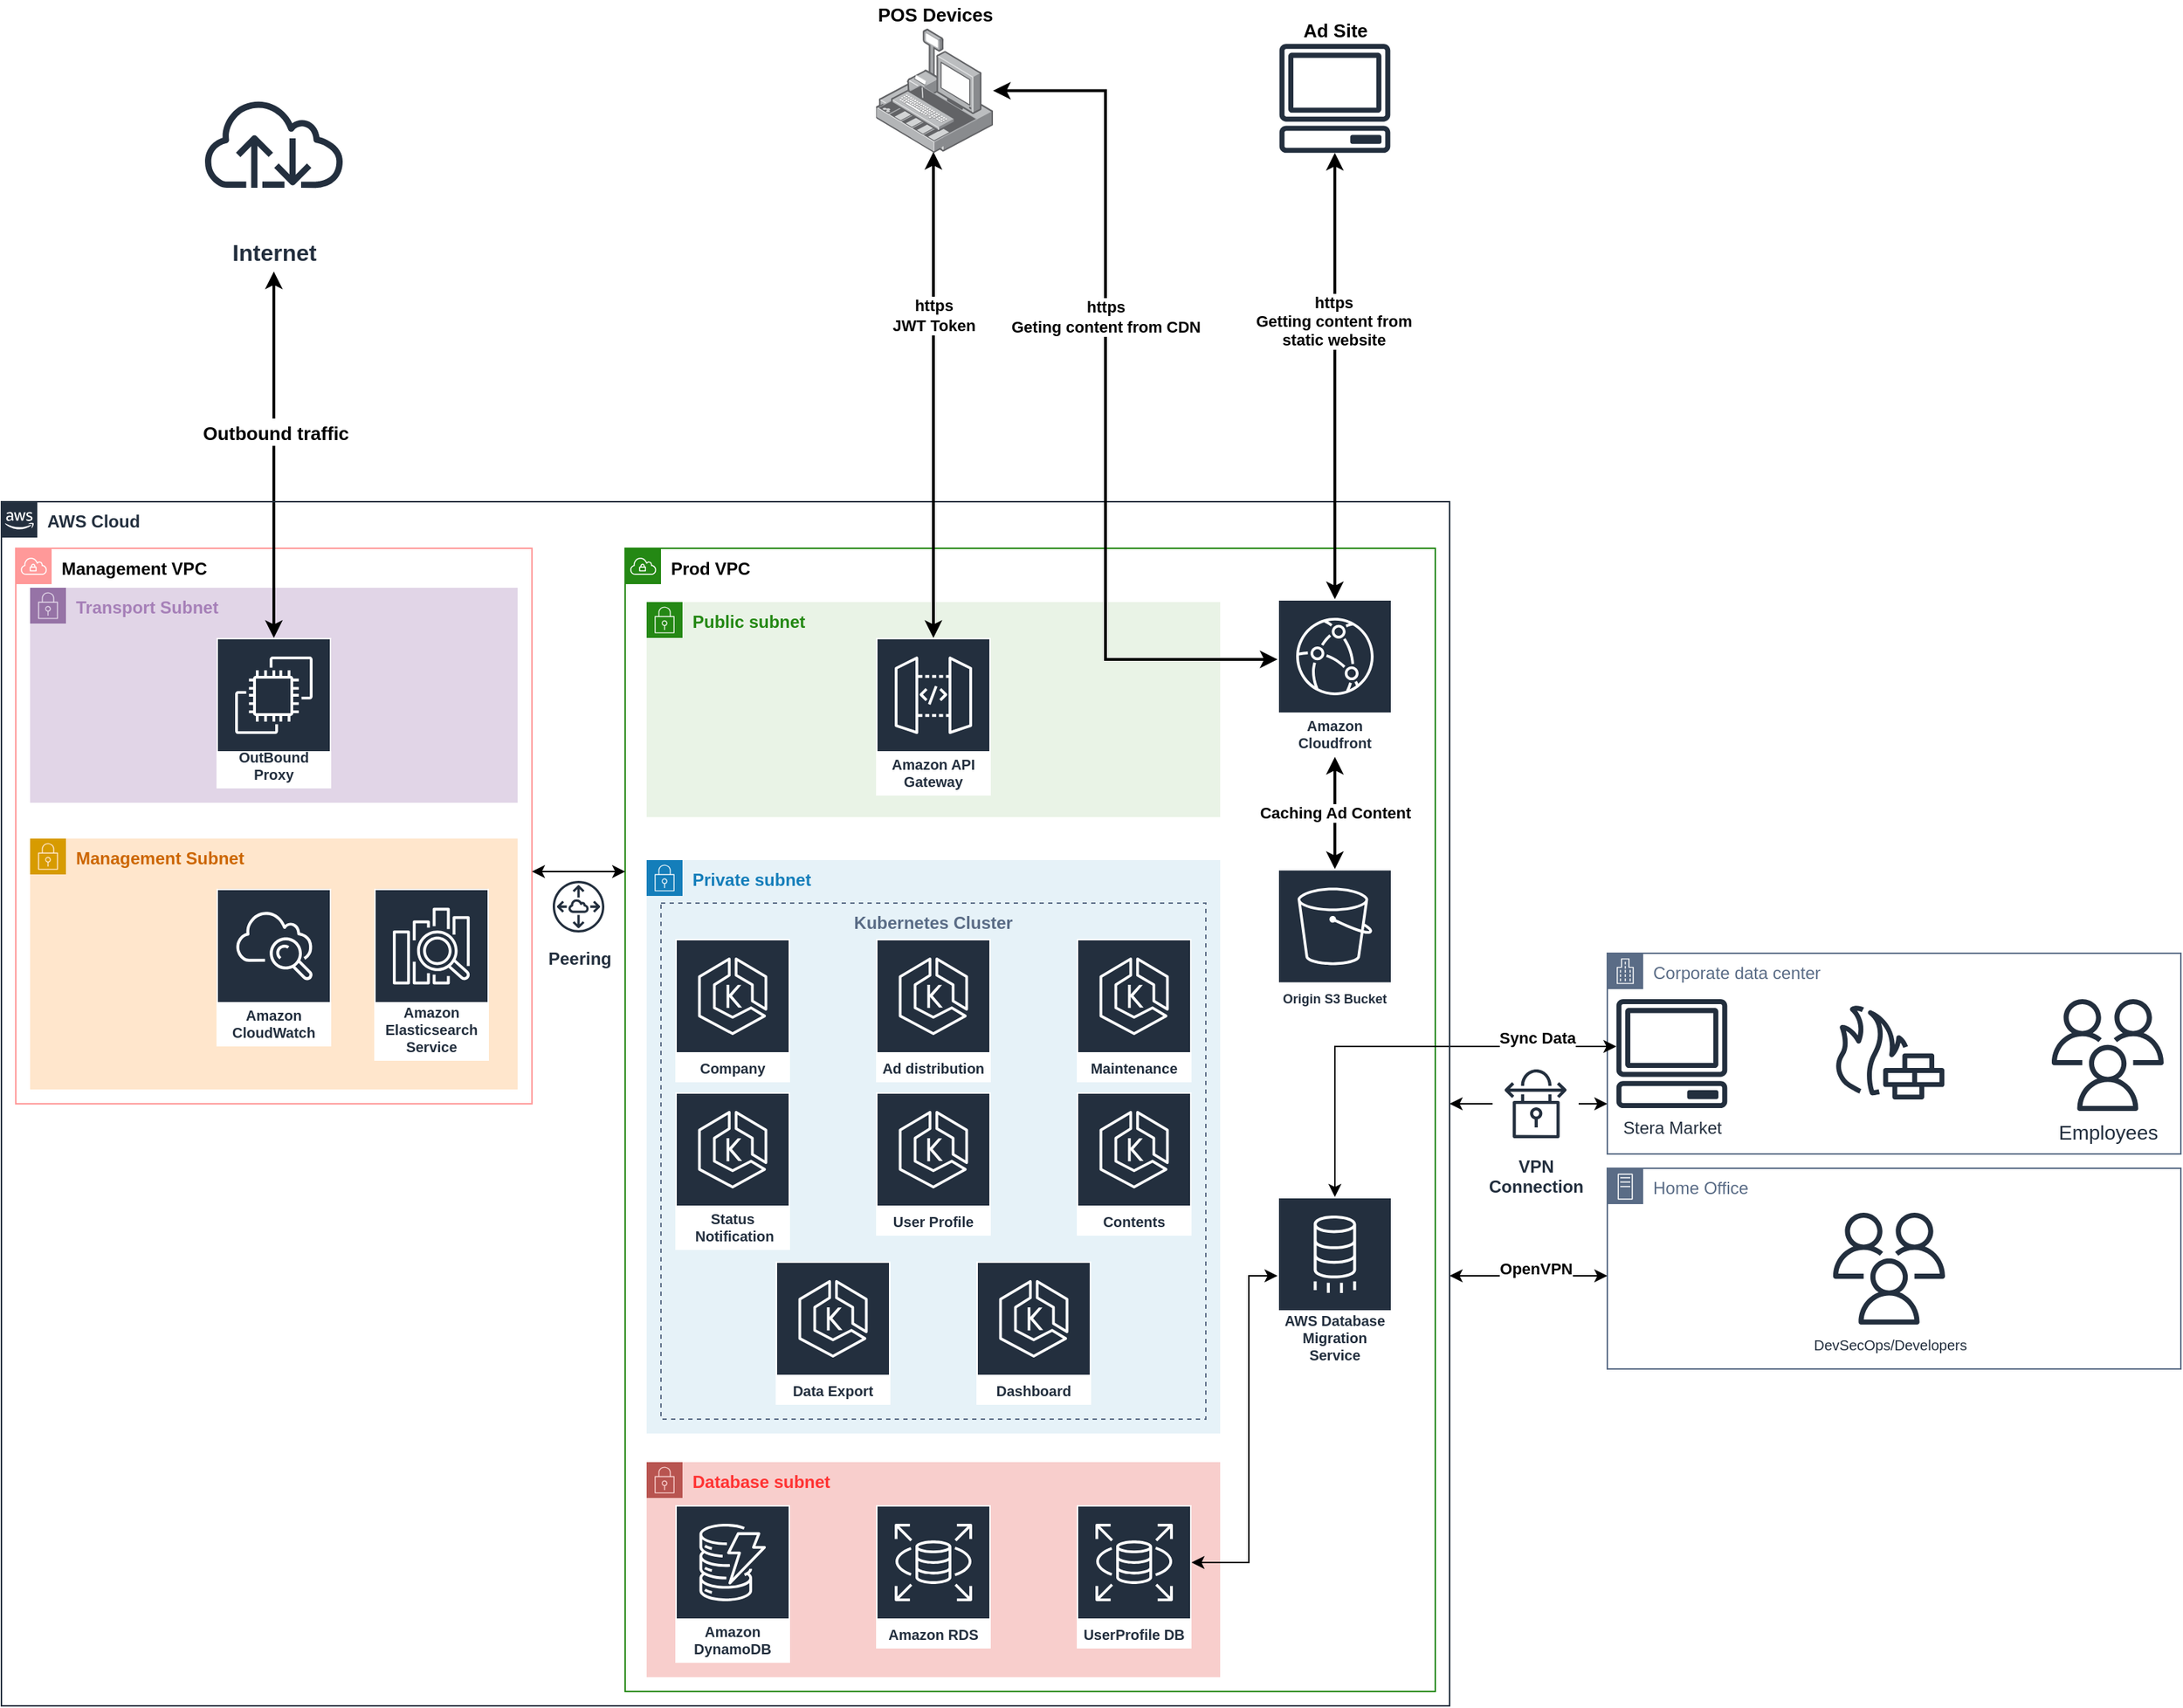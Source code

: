 <mxfile version="15.8.3" type="device" pages="6"><diagram id="3Q07d4rH22lHWmJZ2OJq" name="Detailed Design"><mxGraphModel dx="1694" dy="2240" grid="1" gridSize="10" guides="1" tooltips="1" connect="1" arrows="1" fold="1" page="1" pageScale="1" pageWidth="850" pageHeight="1100" math="0" shadow="0"><root><mxCell id="0"/><mxCell id="1" parent="0"/><mxCell id="eH2-FTaLyxQpnE7tL_Zj-102" value="&lt;b&gt;&lt;font color=&quot;#000000&quot;&gt;Management VPC&lt;/font&gt;&lt;/b&gt;" style="points=[[0,0],[0.25,0],[0.5,0],[0.75,0],[1,0],[1,0.25],[1,0.5],[1,0.75],[1,1],[0.75,1],[0.5,1],[0.25,1],[0,1],[0,0.75],[0,0.5],[0,0.25]];outlineConnect=0;gradientColor=none;html=1;whiteSpace=wrap;fontSize=12;fontStyle=0;shape=mxgraph.aws4.group;grIcon=mxgraph.aws4.group_vpc;strokeColor=#FF9999;fillColor=none;verticalAlign=top;align=left;spacingLeft=30;fontColor=#AAB7B8;dashed=0;" parent="1" vertex="1"><mxGeometry x="60" y="-207.5" width="360" height="387.5" as="geometry"/></mxCell><mxCell id="fbFbXlrbfEn6QdtFIbL2-1" value="&lt;b&gt;&lt;font color=&quot;#ff3333&quot;&gt;Database subnet&lt;/font&gt;&lt;/b&gt;" style="points=[[0,0],[0.25,0],[0.5,0],[0.75,0],[1,0],[1,0.25],[1,0.5],[1,0.75],[1,1],[0.75,1],[0.5,1],[0.25,1],[0,1],[0,0.75],[0,0.5],[0,0.25]];outlineConnect=0;html=1;whiteSpace=wrap;fontSize=12;fontStyle=0;shape=mxgraph.aws4.group;grIcon=mxgraph.aws4.group_security_group;grStroke=0;strokeColor=#b85450;fillColor=#f8cecc;verticalAlign=top;align=left;spacingLeft=30;dashed=0;" parent="1" vertex="1"><mxGeometry x="500" y="430" width="400" height="150" as="geometry"/></mxCell><mxCell id="eH2-FTaLyxQpnE7tL_Zj-101" value="&lt;b&gt;&lt;font color=&quot;#000000&quot;&gt;Prod VPC&lt;/font&gt;&lt;/b&gt;" style="points=[[0,0],[0.25,0],[0.5,0],[0.75,0],[1,0],[1,0.25],[1,0.5],[1,0.75],[1,1],[0.75,1],[0.5,1],[0.25,1],[0,1],[0,0.75],[0,0.5],[0,0.25]];outlineConnect=0;gradientColor=none;html=1;whiteSpace=wrap;fontSize=12;fontStyle=0;shape=mxgraph.aws4.group;grIcon=mxgraph.aws4.group_vpc;strokeColor=#248814;fillColor=none;verticalAlign=top;align=left;spacingLeft=30;fontColor=#AAB7B8;dashed=0;" parent="1" vertex="1"><mxGeometry x="485" y="-207.5" width="565" height="797.5" as="geometry"/></mxCell><mxCell id="eH2-FTaLyxQpnE7tL_Zj-49" value="&lt;b&gt;&lt;font color=&quot;#cc6600&quot;&gt;Management Subnet&lt;/font&gt;&lt;/b&gt;" style="points=[[0,0],[0.25,0],[0.5,0],[0.75,0],[1,0],[1,0.25],[1,0.5],[1,0.75],[1,1],[0.75,1],[0.5,1],[0.25,1],[0,1],[0,0.75],[0,0.5],[0,0.25]];outlineConnect=0;html=1;whiteSpace=wrap;fontSize=12;fontStyle=0;shape=mxgraph.aws4.group;grIcon=mxgraph.aws4.group_security_group;grStroke=0;strokeColor=#d79b00;fillColor=#ffe6cc;verticalAlign=top;align=left;spacingLeft=30;dashed=0;" parent="1" vertex="1"><mxGeometry x="70" y="-5" width="340" height="175" as="geometry"/></mxCell><mxCell id="eH2-FTaLyxQpnE7tL_Zj-47" value="&lt;b&gt;&lt;font color=&quot;#a680b8&quot;&gt;Transport Subnet&lt;/font&gt;&lt;/b&gt;" style="points=[[0,0],[0.25,0],[0.5,0],[0.75,0],[1,0],[1,0.25],[1,0.5],[1,0.75],[1,1],[0.75,1],[0.5,1],[0.25,1],[0,1],[0,0.75],[0,0.5],[0,0.25]];outlineConnect=0;html=1;whiteSpace=wrap;fontSize=12;fontStyle=0;shape=mxgraph.aws4.group;grIcon=mxgraph.aws4.group_security_group;grStroke=0;strokeColor=#9673a6;fillColor=#e1d5e7;verticalAlign=top;align=left;spacingLeft=30;dashed=0;" parent="1" vertex="1"><mxGeometry x="70" y="-180" width="340" height="150" as="geometry"/></mxCell><mxCell id="eH2-FTaLyxQpnE7tL_Zj-38" value="&lt;b&gt;Private subnet&lt;/b&gt;" style="points=[[0,0],[0.25,0],[0.5,0],[0.75,0],[1,0],[1,0.25],[1,0.5],[1,0.75],[1,1],[0.75,1],[0.5,1],[0.25,1],[0,1],[0,0.75],[0,0.5],[0,0.25]];outlineConnect=0;gradientColor=none;html=1;whiteSpace=wrap;fontSize=12;fontStyle=0;shape=mxgraph.aws4.group;grIcon=mxgraph.aws4.group_security_group;grStroke=0;strokeColor=#147EBA;fillColor=#E6F2F8;verticalAlign=top;align=left;spacingLeft=30;fontColor=#147EBA;dashed=0;" parent="1" vertex="1"><mxGeometry x="500" y="10" width="400" height="400" as="geometry"/></mxCell><mxCell id="eH2-FTaLyxQpnE7tL_Zj-37" value="&lt;b&gt;Public subnet&lt;/b&gt;" style="points=[[0,0],[0.25,0],[0.5,0],[0.75,0],[1,0],[1,0.25],[1,0.5],[1,0.75],[1,1],[0.75,1],[0.5,1],[0.25,1],[0,1],[0,0.75],[0,0.5],[0,0.25]];outlineConnect=0;gradientColor=none;html=1;whiteSpace=wrap;fontSize=12;fontStyle=0;shape=mxgraph.aws4.group;grIcon=mxgraph.aws4.group_security_group;grStroke=0;strokeColor=#248814;fillColor=#E9F3E6;verticalAlign=top;align=left;spacingLeft=30;fontColor=#248814;dashed=0;" parent="1" vertex="1"><mxGeometry x="500" y="-170" width="400" height="150" as="geometry"/></mxCell><mxCell id="pk2k22sALU0cwtuEWb9Q-95" value="Corporate data center" style="points=[[0,0],[0.25,0],[0.5,0],[0.75,0],[1,0],[1,0.25],[1,0.5],[1,0.75],[1,1],[0.75,1],[0.5,1],[0.25,1],[0,1],[0,0.75],[0,0.5],[0,0.25]];outlineConnect=0;gradientColor=none;html=1;whiteSpace=wrap;fontSize=12;fontStyle=0;shape=mxgraph.aws4.group;grIcon=mxgraph.aws4.group_corporate_data_center;strokeColor=#5A6C86;fillColor=none;verticalAlign=top;align=left;spacingLeft=30;fontColor=#5A6C86;dashed=0;" parent="1" vertex="1"><mxGeometry x="1170" y="75" width="400" height="140" as="geometry"/></mxCell><mxCell id="pk2k22sALU0cwtuEWb9Q-97" value="Stera Market" style="outlineConnect=0;fontColor=#232F3E;gradientColor=none;fillColor=#232F3E;strokeColor=none;dashed=0;verticalLabelPosition=bottom;verticalAlign=top;align=center;html=1;fontSize=12;fontStyle=0;aspect=fixed;pointerEvents=1;shape=mxgraph.aws4.client;" parent="1" vertex="1"><mxGeometry x="1176" y="107" width="78" height="76" as="geometry"/></mxCell><mxCell id="pk2k22sALU0cwtuEWb9Q-100" value="" style="outlineConnect=0;fontColor=#232F3E;gradientColor=none;fillColor=#232F3E;strokeColor=none;dashed=0;verticalLabelPosition=bottom;verticalAlign=top;align=center;html=1;fontSize=12;fontStyle=0;aspect=fixed;pointerEvents=1;shape=mxgraph.aws4.generic_firewall;" parent="1" vertex="1"><mxGeometry x="1327.5" y="111" width="78" height="66" as="geometry"/></mxCell><mxCell id="pk2k22sALU0cwtuEWb9Q-101" value="&lt;font style=&quot;font-size: 14px&quot;&gt;Employees&lt;/font&gt;" style="outlineConnect=0;fontColor=#232F3E;gradientColor=none;fillColor=#232F3E;strokeColor=none;dashed=0;verticalLabelPosition=bottom;verticalAlign=top;align=center;html=1;fontSize=12;fontStyle=0;aspect=fixed;pointerEvents=1;shape=mxgraph.aws4.users;" parent="1" vertex="1"><mxGeometry x="1480" y="107" width="78" height="78" as="geometry"/></mxCell><mxCell id="pk2k22sALU0cwtuEWb9Q-112" value="Home Office" style="points=[[0,0],[0.25,0],[0.5,0],[0.75,0],[1,0],[1,0.25],[1,0.5],[1,0.75],[1,1],[0.75,1],[0.5,1],[0.25,1],[0,1],[0,0.75],[0,0.5],[0,0.25]];outlineConnect=0;gradientColor=none;html=1;whiteSpace=wrap;fontSize=12;fontStyle=0;shape=mxgraph.aws4.group;grIcon=mxgraph.aws4.group_on_premise;strokeColor=#5A6C86;fillColor=none;verticalAlign=top;align=left;spacingLeft=30;fontColor=#5A6C86;dashed=0;" parent="1" vertex="1"><mxGeometry x="1170" y="225" width="400" height="140" as="geometry"/></mxCell><mxCell id="pk2k22sALU0cwtuEWb9Q-113" value="&lt;font size=&quot;1&quot;&gt;DevSecOps/Developers&lt;/font&gt;" style="outlineConnect=0;fontColor=#232F3E;gradientColor=none;fillColor=#232F3E;strokeColor=none;dashed=0;verticalLabelPosition=bottom;verticalAlign=top;align=center;html=1;fontSize=12;fontStyle=0;aspect=fixed;pointerEvents=1;shape=mxgraph.aws4.users;" parent="1" vertex="1"><mxGeometry x="1327.5" y="256" width="78" height="78" as="geometry"/></mxCell><mxCell id="eH2-FTaLyxQpnE7tL_Zj-2" value="Kubernetes Cluster" style="fillColor=none;strokeColor=#5A6C86;dashed=1;verticalAlign=top;fontStyle=1;fontColor=#5A6C86;" parent="1" vertex="1"><mxGeometry x="510" y="40" width="380" height="360" as="geometry"/></mxCell><mxCell id="eH2-FTaLyxQpnE7tL_Zj-25" value="Amazon DynamoDB" style="sketch=0;outlineConnect=0;fontColor=#232F3E;gradientColor=none;strokeColor=#ffffff;fillColor=#232F3E;dashed=0;verticalLabelPosition=middle;verticalAlign=bottom;align=center;html=1;whiteSpace=wrap;fontSize=10;fontStyle=1;spacing=3;shape=mxgraph.aws4.productIcon;prIcon=mxgraph.aws4.dynamodb;" parent="1" vertex="1"><mxGeometry x="520" y="460" width="80" height="110" as="geometry"/></mxCell><mxCell id="eH2-FTaLyxQpnE7tL_Zj-26" value="Amazon RDS" style="sketch=0;outlineConnect=0;fontColor=#232F3E;gradientColor=none;strokeColor=#ffffff;fillColor=#232F3E;dashed=0;verticalLabelPosition=middle;verticalAlign=bottom;align=center;html=1;whiteSpace=wrap;fontSize=10;fontStyle=1;spacing=3;shape=mxgraph.aws4.productIcon;prIcon=mxgraph.aws4.rds;" parent="1" vertex="1"><mxGeometry x="660" y="460" width="80" height="100" as="geometry"/></mxCell><mxCell id="eH2-FTaLyxQpnE7tL_Zj-115" style="edgeStyle=orthogonalEdgeStyle;rounded=0;orthogonalLoop=1;jettySize=auto;html=1;fontSize=9;fontColor=#000000;startArrow=classic;startFill=1;endArrow=classic;endFill=1;" parent="1" source="eH2-FTaLyxQpnE7tL_Zj-28" target="eH2-FTaLyxQpnE7tL_Zj-94" edge="1"><mxGeometry relative="1" as="geometry"><Array as="points"><mxPoint x="920" y="500"/><mxPoint x="920" y="300"/></Array></mxGeometry></mxCell><mxCell id="eH2-FTaLyxQpnE7tL_Zj-28" value="UserProfile DB" style="sketch=0;outlineConnect=0;fontColor=#232F3E;gradientColor=none;strokeColor=#ffffff;fillColor=#232F3E;dashed=0;verticalLabelPosition=middle;verticalAlign=bottom;align=center;html=1;whiteSpace=wrap;fontSize=10;fontStyle=1;spacing=3;shape=mxgraph.aws4.productIcon;prIcon=mxgraph.aws4.rds;" parent="1" vertex="1"><mxGeometry x="800" y="460" width="80" height="100" as="geometry"/></mxCell><mxCell id="eH2-FTaLyxQpnE7tL_Zj-33" value="Amazon API Gateway" style="sketch=0;outlineConnect=0;fontColor=#232F3E;gradientColor=none;strokeColor=#ffffff;fillColor=#232F3E;dashed=0;verticalLabelPosition=middle;verticalAlign=bottom;align=center;html=1;whiteSpace=wrap;fontSize=10;fontStyle=1;spacing=3;shape=mxgraph.aws4.productIcon;prIcon=mxgraph.aws4.api_gateway;" parent="1" vertex="1"><mxGeometry x="660" y="-145" width="80" height="110" as="geometry"/></mxCell><mxCell id="fbFbXlrbfEn6QdtFIbL2-18" style="edgeStyle=orthogonalEdgeStyle;rounded=0;orthogonalLoop=1;jettySize=auto;html=1;fontSize=16;fontColor=#000000;startArrow=classic;startFill=1;strokeWidth=2;" parent="1" source="eH2-FTaLyxQpnE7tL_Zj-48" edge="1"><mxGeometry relative="1" as="geometry"><mxPoint x="240" y="-400.571" as="targetPoint"/></mxGeometry></mxCell><mxCell id="fbFbXlrbfEn6QdtFIbL2-19" value="&lt;b&gt;&lt;font style=&quot;font-size: 13px&quot;&gt;Outbound traffic&lt;/font&gt;&lt;/b&gt;" style="edgeLabel;html=1;align=center;verticalAlign=middle;resizable=0;points=[];fontSize=16;fontColor=#000000;" parent="fbFbXlrbfEn6QdtFIbL2-18" vertex="1" connectable="0"><mxGeometry x="0.131" relative="1" as="geometry"><mxPoint as="offset"/></mxGeometry></mxCell><mxCell id="eH2-FTaLyxQpnE7tL_Zj-48" value="OutBound Proxy" style="sketch=0;outlineConnect=0;fontColor=#232F3E;gradientColor=none;strokeColor=#ffffff;fillColor=#232F3E;dashed=0;verticalLabelPosition=middle;verticalAlign=bottom;align=center;html=1;whiteSpace=wrap;fontSize=10;fontStyle=1;spacing=3;shape=mxgraph.aws4.productIcon;prIcon=mxgraph.aws4.ec2;" parent="1" vertex="1"><mxGeometry x="200" y="-145" width="80" height="105" as="geometry"/></mxCell><mxCell id="eH2-FTaLyxQpnE7tL_Zj-124" style="edgeStyle=orthogonalEdgeStyle;rounded=0;orthogonalLoop=1;jettySize=auto;html=1;fontSize=9;fontColor=#000000;startArrow=classic;startFill=1;endArrow=classic;endFill=1;" parent="1" source="eH2-FTaLyxQpnE7tL_Zj-94" target="pk2k22sALU0cwtuEWb9Q-97" edge="1"><mxGeometry relative="1" as="geometry"><Array as="points"><mxPoint x="980" y="140"/></Array></mxGeometry></mxCell><mxCell id="eH2-FTaLyxQpnE7tL_Zj-125" value="&lt;b&gt;&lt;font style=&quot;font-size: 11px&quot;&gt;Sync Data&lt;/font&gt;&lt;/b&gt;" style="edgeLabel;html=1;align=center;verticalAlign=middle;resizable=0;points=[];fontSize=9;fontColor=#000000;" parent="eH2-FTaLyxQpnE7tL_Zj-124" vertex="1" connectable="0"><mxGeometry x="0.363" y="-3" relative="1" as="geometry"><mxPoint x="40" y="-9" as="offset"/></mxGeometry></mxCell><mxCell id="eH2-FTaLyxQpnE7tL_Zj-94" value="AWS Database Migration Service" style="sketch=0;outlineConnect=0;fontColor=#232F3E;gradientColor=none;strokeColor=#ffffff;fillColor=#232F3E;dashed=0;verticalLabelPosition=middle;verticalAlign=bottom;align=center;html=1;whiteSpace=wrap;fontSize=10;fontStyle=1;spacing=3;shape=mxgraph.aws4.productIcon;prIcon=mxgraph.aws4.database_migration_service;" parent="1" vertex="1"><mxGeometry x="940" y="245" width="80" height="120" as="geometry"/></mxCell><mxCell id="eH2-FTaLyxQpnE7tL_Zj-128" style="edgeStyle=orthogonalEdgeStyle;rounded=0;orthogonalLoop=1;jettySize=auto;html=1;fontSize=9;fontColor=#000000;startArrow=classic;startFill=1;endArrow=classic;endFill=1;" parent="1" source="eH2-FTaLyxQpnE7tL_Zj-102" target="eH2-FTaLyxQpnE7tL_Zj-101" edge="1"><mxGeometry relative="1" as="geometry"><Array as="points"><mxPoint x="480" y="18"/><mxPoint x="480" y="18"/></Array></mxGeometry></mxCell><mxCell id="eH2-FTaLyxQpnE7tL_Zj-103" value="&lt;b&gt;AWS Cloud&lt;/b&gt;" style="points=[[0,0],[0.25,0],[0.5,0],[0.75,0],[1,0],[1,0.25],[1,0.5],[1,0.75],[1,1],[0.75,1],[0.5,1],[0.25,1],[0,1],[0,0.75],[0,0.5],[0,0.25]];outlineConnect=0;gradientColor=none;html=1;whiteSpace=wrap;fontSize=12;fontStyle=0;shape=mxgraph.aws4.group;grIcon=mxgraph.aws4.group_aws_cloud_alt;strokeColor=#232F3E;fillColor=none;verticalAlign=top;align=left;spacingLeft=30;fontColor=#232F3E;dashed=0;" parent="1" vertex="1"><mxGeometry x="50" y="-240" width="1010" height="840" as="geometry"/></mxCell><mxCell id="eH2-FTaLyxQpnE7tL_Zj-104" value="" style="endArrow=classic;startArrow=classic;html=1;rounded=0;fontSize=9;fontColor=#000000;entryX=0;entryY=0.75;entryDx=0;entryDy=0;" parent="1" target="pk2k22sALU0cwtuEWb9Q-95" edge="1"><mxGeometry width="50" height="50" relative="1" as="geometry"><mxPoint x="1060" y="180" as="sourcePoint"/><mxPoint x="1170" y="177" as="targetPoint"/></mxGeometry></mxCell><mxCell id="eH2-FTaLyxQpnE7tL_Zj-106" value="" style="endArrow=classic;startArrow=classic;html=1;rounded=0;fontSize=9;fontColor=#000000;" parent="1" edge="1"><mxGeometry width="50" height="50" relative="1" as="geometry"><mxPoint x="1060" y="300.0" as="sourcePoint"/><mxPoint x="1170" y="300.0" as="targetPoint"/></mxGeometry></mxCell><mxCell id="vUXKwnvLTesMZeircMBv-1" value="&lt;font color=&quot;#000000&quot;&gt;&lt;b&gt;OpenVPN&lt;/b&gt;&lt;/font&gt;" style="edgeLabel;html=1;align=center;verticalAlign=middle;resizable=0;points=[];fontSize=11;fontColor=#FF3333;" parent="eH2-FTaLyxQpnE7tL_Zj-106" vertex="1" connectable="0"><mxGeometry x="-0.087" y="-1" relative="1" as="geometry"><mxPoint x="10" y="-6" as="offset"/></mxGeometry></mxCell><mxCell id="fbFbXlrbfEn6QdtFIbL2-11" style="edgeStyle=orthogonalEdgeStyle;rounded=0;orthogonalLoop=1;jettySize=auto;html=1;fontSize=11;fontColor=#000000;startArrow=classic;startFill=1;strokeWidth=2;" parent="1" source="eH2-FTaLyxQpnE7tL_Zj-117" target="fbFbXlrbfEn6QdtFIbL2-3" edge="1"><mxGeometry relative="1" as="geometry"/></mxCell><mxCell id="fbFbXlrbfEn6QdtFIbL2-12" value="&lt;b&gt;https&lt;br&gt;Getting content from &lt;br&gt;static website&lt;/b&gt;" style="edgeLabel;html=1;align=center;verticalAlign=middle;resizable=0;points=[];fontSize=11;fontColor=#000000;" parent="fbFbXlrbfEn6QdtFIbL2-11" vertex="1" connectable="0"><mxGeometry x="-0.244" y="-1" relative="1" as="geometry"><mxPoint as="offset"/></mxGeometry></mxCell><mxCell id="eH2-FTaLyxQpnE7tL_Zj-117" value="" style="outlineConnect=0;fontColor=#232F3E;gradientColor=none;fillColor=#232F3E;strokeColor=none;dashed=0;verticalLabelPosition=bottom;verticalAlign=top;align=center;html=1;fontSize=12;fontStyle=0;aspect=fixed;pointerEvents=1;shape=mxgraph.aws4.client;" parent="1" vertex="1"><mxGeometry x="941" y="-559.38" width="78" height="76" as="geometry"/></mxCell><mxCell id="eH2-FTaLyxQpnE7tL_Zj-121" style="edgeStyle=orthogonalEdgeStyle;rounded=0;orthogonalLoop=1;jettySize=auto;html=1;fontSize=9;fontColor=#000000;startArrow=classic;startFill=1;endArrow=classic;endFill=1;strokeWidth=2;" parent="1" target="eH2-FTaLyxQpnE7tL_Zj-33" edge="1"><mxGeometry relative="1" as="geometry"><mxPoint x="700.0" y="-170.0" as="targetPoint"/><Array as="points"><mxPoint x="700" y="-380"/><mxPoint x="700" y="-380"/></Array><mxPoint x="700" y="-484" as="sourcePoint"/></mxGeometry></mxCell><mxCell id="eH2-FTaLyxQpnE7tL_Zj-122" value="&lt;b style=&quot;font-size: 11px&quot;&gt;https&lt;br&gt;JWT Token&lt;/b&gt;" style="edgeLabel;html=1;align=center;verticalAlign=middle;resizable=0;points=[];fontSize=9;fontColor=#000000;" parent="eH2-FTaLyxQpnE7tL_Zj-121" vertex="1" connectable="0"><mxGeometry x="-0.506" y="-1" relative="1" as="geometry"><mxPoint x="1" y="30" as="offset"/></mxGeometry></mxCell><mxCell id="fbFbXlrbfEn6QdtFIbL2-5" style="edgeStyle=orthogonalEdgeStyle;rounded=0;orthogonalLoop=1;jettySize=auto;html=1;fontSize=11;fontColor=#000000;startArrow=classic;startFill=1;strokeWidth=2;" parent="1" source="fbFbXlrbfEn6QdtFIbL2-9" target="fbFbXlrbfEn6QdtFIbL2-3" edge="1"><mxGeometry relative="1" as="geometry"><mxPoint x="770" y="-522" as="sourcePoint"/><Array as="points"><mxPoint x="820" y="-527"/><mxPoint x="820" y="-130"/></Array></mxGeometry></mxCell><mxCell id="fbFbXlrbfEn6QdtFIbL2-7" value="&lt;b&gt;https&lt;br&gt;Geting content from CDN&lt;/b&gt;" style="edgeLabel;html=1;align=center;verticalAlign=middle;resizable=0;points=[];fontSize=11;fontColor=#000000;" parent="fbFbXlrbfEn6QdtFIbL2-5" vertex="1" connectable="0"><mxGeometry x="-0.033" y="-1" relative="1" as="geometry"><mxPoint x="1" y="-52" as="offset"/></mxGeometry></mxCell><mxCell id="fbFbXlrbfEn6QdtFIbL2-4" value="&lt;b&gt;Caching Ad Content&lt;/b&gt;" style="edgeStyle=orthogonalEdgeStyle;rounded=0;orthogonalLoop=1;jettySize=auto;html=1;fontSize=11;fontColor=#000000;startArrow=classic;startFill=1;strokeWidth=2;" parent="1" source="fbFbXlrbfEn6QdtFIbL2-2" target="fbFbXlrbfEn6QdtFIbL2-3" edge="1"><mxGeometry relative="1" as="geometry"/></mxCell><mxCell id="fbFbXlrbfEn6QdtFIbL2-2" value="&lt;span style=&quot;font-size: 9px&quot;&gt;Origin S3 Bucket&lt;/span&gt;" style="sketch=0;outlineConnect=0;fontColor=#232F3E;gradientColor=none;strokeColor=#ffffff;fillColor=#232F3E;dashed=0;verticalLabelPosition=middle;verticalAlign=bottom;align=center;html=1;whiteSpace=wrap;fontSize=10;fontStyle=1;spacing=3;shape=mxgraph.aws4.productIcon;prIcon=mxgraph.aws4.s3;" parent="1" vertex="1"><mxGeometry x="940" y="16.25" width="80" height="100" as="geometry"/></mxCell><mxCell id="fbFbXlrbfEn6QdtFIbL2-3" value="Amazon Cloudfront" style="sketch=0;outlineConnect=0;fontColor=#232F3E;gradientColor=none;strokeColor=#ffffff;fillColor=#232F3E;dashed=0;verticalLabelPosition=middle;verticalAlign=bottom;align=center;html=1;whiteSpace=wrap;fontSize=10;fontStyle=1;spacing=3;shape=mxgraph.aws4.productIcon;prIcon=mxgraph.aws4.cloudfront;" parent="1" vertex="1"><mxGeometry x="940" y="-172" width="80" height="110" as="geometry"/></mxCell><mxCell id="fbFbXlrbfEn6QdtFIbL2-9" value="" style="points=[];aspect=fixed;html=1;align=center;shadow=0;dashed=0;image;image=img/lib/allied_telesis/security/POS.svg;fontSize=11;fontColor=#000000;strokeColor=#FF3333;" parent="1" vertex="1"><mxGeometry x="660" y="-570" width="81.57" height="86.62" as="geometry"/></mxCell><mxCell id="fbFbXlrbfEn6QdtFIbL2-10" value="&lt;font size=&quot;2&quot;&gt;&lt;b&gt;POS Devices&lt;/b&gt;&lt;/font&gt;" style="text;html=1;align=center;verticalAlign=middle;resizable=0;points=[];autosize=1;strokeColor=none;fillColor=none;fontSize=11;fontColor=#000000;" parent="1" vertex="1"><mxGeometry x="650.79" y="-590" width="100" height="20" as="geometry"/></mxCell><mxCell id="fbFbXlrbfEn6QdtFIbL2-13" value="&lt;b&gt;&lt;font style=&quot;font-size: 13px&quot;&gt;Ad Site&lt;/font&gt;&lt;/b&gt;" style="text;html=1;align=center;verticalAlign=middle;resizable=0;points=[];autosize=1;strokeColor=none;fillColor=none;fontSize=11;fontColor=#000000;" parent="1" vertex="1"><mxGeometry x="950" y="-579.38" width="60" height="20" as="geometry"/></mxCell><mxCell id="fbFbXlrbfEn6QdtFIbL2-14" value="&lt;b&gt;VPN&lt;br&gt;Connection&lt;/b&gt;" style="sketch=0;outlineConnect=0;fontColor=#232F3E;gradientColor=none;strokeColor=#232F3E;fillColor=#ffffff;dashed=0;verticalLabelPosition=bottom;verticalAlign=top;align=center;html=1;fontSize=12;fontStyle=0;aspect=fixed;shape=mxgraph.aws4.resourceIcon;resIcon=mxgraph.aws4.vpn_connection;" parent="1" vertex="1"><mxGeometry x="1090" y="150" width="60" height="60" as="geometry"/></mxCell><mxCell id="fbFbXlrbfEn6QdtFIbL2-16" value="&lt;b&gt;Peering&lt;/b&gt;" style="sketch=0;outlineConnect=0;fontColor=#232F3E;gradientColor=none;strokeColor=#232F3E;fillColor=#ffffff;dashed=0;verticalLabelPosition=bottom;verticalAlign=top;align=center;html=1;fontSize=12;fontStyle=0;aspect=fixed;shape=mxgraph.aws4.resourceIcon;resIcon=mxgraph.aws4.peering;" parent="1" vertex="1"><mxGeometry x="430" y="20" width="45" height="45" as="geometry"/></mxCell><mxCell id="fbFbXlrbfEn6QdtFIbL2-17" value="&lt;b&gt;&lt;font style=&quot;font-size: 16px&quot;&gt;Internet&lt;/font&gt;&lt;/b&gt;" style="sketch=0;outlineConnect=0;fontColor=#232F3E;gradientColor=none;strokeColor=#232F3E;fillColor=#ffffff;dashed=0;verticalLabelPosition=bottom;verticalAlign=top;align=center;html=1;fontSize=12;fontStyle=0;aspect=fixed;shape=mxgraph.aws4.resourceIcon;resIcon=mxgraph.aws4.internet;" parent="1" vertex="1"><mxGeometry x="180" y="-550" width="120" height="120" as="geometry"/></mxCell><mxCell id="sQfhrYKiSONKz983c8AS-1" value="Amazon CloudWatch" style="sketch=0;outlineConnect=0;fontColor=#232F3E;gradientColor=none;strokeColor=#ffffff;fillColor=#232F3E;dashed=0;verticalLabelPosition=middle;verticalAlign=bottom;align=center;html=1;whiteSpace=wrap;fontSize=10;fontStyle=1;spacing=3;shape=mxgraph.aws4.productIcon;prIcon=mxgraph.aws4.cloudwatch;" vertex="1" parent="1"><mxGeometry x="200" y="30" width="80" height="110" as="geometry"/></mxCell><mxCell id="sQfhrYKiSONKz983c8AS-3" value="Amazon Elasticsearch Service" style="sketch=0;outlineConnect=0;fontColor=#232F3E;gradientColor=none;strokeColor=#ffffff;fillColor=#232F3E;dashed=0;verticalLabelPosition=middle;verticalAlign=bottom;align=center;html=1;whiteSpace=wrap;fontSize=10;fontStyle=1;spacing=3;shape=mxgraph.aws4.productIcon;prIcon=mxgraph.aws4.elasticsearch_service;" vertex="1" parent="1"><mxGeometry x="310" y="30" width="80" height="120" as="geometry"/></mxCell><mxCell id="jyDypT01Cr4RYzE8bd0_-1" value="" style="shape=image;verticalLabelPosition=bottom;labelBackgroundColor=#ffffff;verticalAlign=top;aspect=fixed;imageAspect=0;image=https://cdn4.iconfinder.com/data/icons/iconsimple-logotypes/512/github-512.png;" vertex="1" parent="1"><mxGeometry x="90" y="37.5" width="90" height="90" as="geometry"/></mxCell><mxCell id="jyDypT01Cr4RYzE8bd0_-2" value="Company" style="sketch=0;outlineConnect=0;fontColor=#232F3E;gradientColor=none;strokeColor=#ffffff;fillColor=#232F3E;dashed=0;verticalLabelPosition=middle;verticalAlign=bottom;align=center;html=1;whiteSpace=wrap;fontSize=10;fontStyle=1;spacing=3;shape=mxgraph.aws4.productIcon;prIcon=mxgraph.aws4.eks;" vertex="1" parent="1"><mxGeometry x="520" y="65" width="80" height="100" as="geometry"/></mxCell><mxCell id="jyDypT01Cr4RYzE8bd0_-3" value="Ad distribution" style="sketch=0;outlineConnect=0;fontColor=#232F3E;gradientColor=none;strokeColor=#ffffff;fillColor=#232F3E;dashed=0;verticalLabelPosition=middle;verticalAlign=bottom;align=center;html=1;whiteSpace=wrap;fontSize=10;fontStyle=1;spacing=3;shape=mxgraph.aws4.productIcon;prIcon=mxgraph.aws4.eks;" vertex="1" parent="1"><mxGeometry x="660" y="65" width="80" height="100" as="geometry"/></mxCell><mxCell id="jyDypT01Cr4RYzE8bd0_-4" value="User Profile" style="sketch=0;outlineConnect=0;fontColor=#232F3E;gradientColor=none;strokeColor=#ffffff;fillColor=#232F3E;dashed=0;verticalLabelPosition=middle;verticalAlign=bottom;align=center;html=1;whiteSpace=wrap;fontSize=10;fontStyle=1;spacing=3;shape=mxgraph.aws4.productIcon;prIcon=mxgraph.aws4.eks;" vertex="1" parent="1"><mxGeometry x="660" y="172" width="80" height="100" as="geometry"/></mxCell><mxCell id="jyDypT01Cr4RYzE8bd0_-5" value="Dashboard" style="sketch=0;outlineConnect=0;fontColor=#232F3E;gradientColor=none;strokeColor=#ffffff;fillColor=#232F3E;dashed=0;verticalLabelPosition=middle;verticalAlign=bottom;align=center;html=1;whiteSpace=wrap;fontSize=10;fontStyle=1;spacing=3;shape=mxgraph.aws4.productIcon;prIcon=mxgraph.aws4.eks;" vertex="1" parent="1"><mxGeometry x="730" y="290" width="80" height="100" as="geometry"/></mxCell><mxCell id="jyDypT01Cr4RYzE8bd0_-6" value="Data Export" style="sketch=0;outlineConnect=0;fontColor=#232F3E;gradientColor=none;strokeColor=#ffffff;fillColor=#232F3E;dashed=0;verticalLabelPosition=middle;verticalAlign=bottom;align=center;html=1;whiteSpace=wrap;fontSize=10;fontStyle=1;spacing=3;shape=mxgraph.aws4.productIcon;prIcon=mxgraph.aws4.eks;" vertex="1" parent="1"><mxGeometry x="590" y="290" width="80" height="100" as="geometry"/></mxCell><mxCell id="jyDypT01Cr4RYzE8bd0_-7" value="Status &amp;nbsp;Notification" style="sketch=0;outlineConnect=0;fontColor=#232F3E;gradientColor=none;strokeColor=#ffffff;fillColor=#232F3E;dashed=0;verticalLabelPosition=middle;verticalAlign=bottom;align=center;html=1;whiteSpace=wrap;fontSize=10;fontStyle=1;spacing=3;shape=mxgraph.aws4.productIcon;prIcon=mxgraph.aws4.eks;" vertex="1" parent="1"><mxGeometry x="520" y="172" width="80" height="110" as="geometry"/></mxCell><mxCell id="jyDypT01Cr4RYzE8bd0_-8" value="Maintenance" style="sketch=0;outlineConnect=0;fontColor=#232F3E;gradientColor=none;strokeColor=#ffffff;fillColor=#232F3E;dashed=0;verticalLabelPosition=middle;verticalAlign=bottom;align=center;html=1;whiteSpace=wrap;fontSize=10;fontStyle=1;spacing=3;shape=mxgraph.aws4.productIcon;prIcon=mxgraph.aws4.eks;" vertex="1" parent="1"><mxGeometry x="800" y="65" width="80" height="100" as="geometry"/></mxCell><mxCell id="jyDypT01Cr4RYzE8bd0_-9" value="Contents" style="sketch=0;outlineConnect=0;fontColor=#232F3E;gradientColor=none;strokeColor=#ffffff;fillColor=#232F3E;dashed=0;verticalLabelPosition=middle;verticalAlign=bottom;align=center;html=1;whiteSpace=wrap;fontSize=10;fontStyle=1;spacing=3;shape=mxgraph.aws4.productIcon;prIcon=mxgraph.aws4.eks;" vertex="1" parent="1"><mxGeometry x="800" y="172" width="80" height="100" as="geometry"/></mxCell></root></mxGraphModel></diagram><diagram id="w34MeC4VKXSDHReB0BPu" name="VPC Design"><mxGraphModel dx="1977" dy="2430" grid="1" gridSize="10" guides="1" tooltips="1" connect="1" arrows="1" fold="1" page="1" pageScale="1" pageWidth="850" pageHeight="1100" math="0" shadow="0"><root><mxCell id="upQeMJ470vxb7dWWAzgP-0"/><mxCell id="upQeMJ470vxb7dWWAzgP-1" parent="upQeMJ470vxb7dWWAzgP-0"/><mxCell id="upQeMJ470vxb7dWWAzgP-8" value="&lt;b&gt;Management VPC&lt;/b&gt;" style="points=[[0,0],[0.25,0],[0.5,0],[0.75,0],[1,0],[1,0.25],[1,0.5],[1,0.75],[1,1],[0.75,1],[0.5,1],[0.25,1],[0,1],[0,0.75],[0,0.5],[0,0.25]];outlineConnect=0;gradientColor=none;html=1;whiteSpace=wrap;fontSize=12;fontStyle=0;shape=mxgraph.aws4.group;grIcon=mxgraph.aws4.group_vpc;fillColor=none;verticalAlign=top;align=left;spacingLeft=30;fontColor=#AAB7B8;dashed=0;strokeColor=#EA6B66;" parent="upQeMJ470vxb7dWWAzgP-1" vertex="1"><mxGeometry x="930" y="-710" width="605" height="160" as="geometry"/></mxCell><mxCell id="upQeMJ470vxb7dWWAzgP-10" value="&lt;font color=&quot;#b5739d&quot;&gt;&lt;b&gt;Transport Subnet&lt;/b&gt;&lt;/font&gt;" style="points=[[0,0],[0.25,0],[0.5,0],[0.75,0],[1,0],[1,0.25],[1,0.5],[1,0.75],[1,1],[0.75,1],[0.5,1],[0.25,1],[0,1],[0,0.75],[0,0.5],[0,0.25]];outlineConnect=0;html=1;whiteSpace=wrap;fontSize=12;fontStyle=0;shape=mxgraph.aws4.group;grIcon=mxgraph.aws4.group_security_group;grStroke=0;strokeColor=#9673a6;fillColor=#e1d5e7;verticalAlign=top;align=left;spacingLeft=30;dashed=0;" parent="upQeMJ470vxb7dWWAzgP-1" vertex="1"><mxGeometry x="945" y="-680" width="270" height="120" as="geometry"/></mxCell><mxCell id="upQeMJ470vxb7dWWAzgP-2" value="Corporate data center" style="points=[[0,0],[0.25,0],[0.5,0],[0.75,0],[1,0],[1,0.25],[1,0.5],[1,0.75],[1,1],[0.75,1],[0.5,1],[0.25,1],[0,1],[0,0.75],[0,0.5],[0,0.25]];outlineConnect=0;gradientColor=none;html=1;whiteSpace=wrap;fontSize=12;fontStyle=0;shape=mxgraph.aws4.group;grIcon=mxgraph.aws4.group_corporate_data_center;strokeColor=#5A6C86;fillColor=none;verticalAlign=top;align=left;spacingLeft=30;fontColor=#5A6C86;dashed=0;" parent="upQeMJ470vxb7dWWAzgP-1" vertex="1"><mxGeometry x="410" y="-719" width="400" height="140" as="geometry"/></mxCell><mxCell id="upQeMJ470vxb7dWWAzgP-3" value="Client" style="outlineConnect=0;fontColor=#232F3E;gradientColor=none;fillColor=#232F3E;strokeColor=none;dashed=0;verticalLabelPosition=bottom;verticalAlign=top;align=center;html=1;fontSize=12;fontStyle=0;aspect=fixed;pointerEvents=1;shape=mxgraph.aws4.client;" parent="upQeMJ470vxb7dWWAzgP-1" vertex="1"><mxGeometry x="416" y="-687" width="78" height="76" as="geometry"/></mxCell><mxCell id="upQeMJ470vxb7dWWAzgP-4" value="" style="outlineConnect=0;fontColor=#232F3E;gradientColor=none;fillColor=#232F3E;strokeColor=none;dashed=0;verticalLabelPosition=bottom;verticalAlign=top;align=center;html=1;fontSize=12;fontStyle=0;aspect=fixed;pointerEvents=1;shape=mxgraph.aws4.generic_firewall;" parent="upQeMJ470vxb7dWWAzgP-1" vertex="1"><mxGeometry x="567.5" y="-683" width="78" height="66" as="geometry"/></mxCell><mxCell id="upQeMJ470vxb7dWWAzgP-5" value="&lt;font style=&quot;font-size: 14px&quot;&gt;Employees&lt;/font&gt;" style="outlineConnect=0;fontColor=#232F3E;gradientColor=none;fillColor=#232F3E;strokeColor=none;dashed=0;verticalLabelPosition=bottom;verticalAlign=top;align=center;html=1;fontSize=12;fontStyle=0;aspect=fixed;pointerEvents=1;shape=mxgraph.aws4.users;" parent="upQeMJ470vxb7dWWAzgP-1" vertex="1"><mxGeometry x="720" y="-687" width="78" height="78" as="geometry"/></mxCell><mxCell id="upQeMJ470vxb7dWWAzgP-6" value="Home Office" style="points=[[0,0],[0.25,0],[0.5,0],[0.75,0],[1,0],[1,0.25],[1,0.5],[1,0.75],[1,1],[0.75,1],[0.5,1],[0.25,1],[0,1],[0,0.75],[0,0.5],[0,0.25]];outlineConnect=0;gradientColor=none;html=1;whiteSpace=wrap;fontSize=12;fontStyle=0;shape=mxgraph.aws4.group;grIcon=mxgraph.aws4.group_on_premise;strokeColor=#5A6C86;fillColor=none;verticalAlign=top;align=left;spacingLeft=30;fontColor=#5A6C86;dashed=0;" parent="upQeMJ470vxb7dWWAzgP-1" vertex="1"><mxGeometry x="410" y="-569" width="400" height="140" as="geometry"/></mxCell><mxCell id="upQeMJ470vxb7dWWAzgP-170" style="edgeStyle=orthogonalEdgeStyle;rounded=0;orthogonalLoop=1;jettySize=auto;html=1;fontSize=9;fontColor=#000000;startArrow=classic;startFill=1;endArrow=classic;endFill=1;fillColor=#f8cecc;strokeColor=#b85450;strokeWidth=2;" parent="upQeMJ470vxb7dWWAzgP-1" source="upQeMJ470vxb7dWWAzgP-7" edge="1"><mxGeometry relative="1" as="geometry"><Array as="points"><mxPoint x="825" y="-499"/><mxPoint x="825" y="-610"/></Array><mxPoint x="970" y="-610" as="targetPoint"/></mxGeometry></mxCell><mxCell id="upQeMJ470vxb7dWWAzgP-7" value="&lt;font size=&quot;1&quot;&gt;DevSecOps/Developers&lt;/font&gt;" style="outlineConnect=0;fontColor=#232F3E;gradientColor=none;fillColor=#232F3E;strokeColor=none;dashed=0;verticalLabelPosition=bottom;verticalAlign=top;align=center;html=1;fontSize=12;fontStyle=0;aspect=fixed;pointerEvents=1;shape=mxgraph.aws4.users;" parent="upQeMJ470vxb7dWWAzgP-1" vertex="1"><mxGeometry x="567.5" y="-538" width="78" height="78" as="geometry"/></mxCell><mxCell id="upQeMJ470vxb7dWWAzgP-9" style="edgeStyle=orthogonalEdgeStyle;rounded=0;orthogonalLoop=1;jettySize=auto;html=1;fontColor=#FFD966;startArrow=none;startFill=0;endArrow=classic;endFill=1;strokeWidth=2;fillColor=#dae8fc;strokeColor=#6c8ebf;" parent="upQeMJ470vxb7dWWAzgP-1" source="upQeMJ470vxb7dWWAzgP-10" target="upQeMJ470vxb7dWWAzgP-60" edge="1"><mxGeometry relative="1" as="geometry"/></mxCell><mxCell id="upQeMJ470vxb7dWWAzgP-11" style="edgeStyle=orthogonalEdgeStyle;rounded=0;orthogonalLoop=1;jettySize=auto;html=1;entryX=0.5;entryY=1;entryDx=0;entryDy=0;fontColor=#FFD966;startArrow=classic;startFill=1;endArrow=classic;endFill=1;strokeWidth=2;fillColor=#e1d5e7;strokeColor=#9673a6;" parent="upQeMJ470vxb7dWWAzgP-1" source="upQeMJ470vxb7dWWAzgP-12" target="upQeMJ470vxb7dWWAzgP-8" edge="1"><mxGeometry relative="1" as="geometry"><Array as="points"><mxPoint x="1305" y="-520"/><mxPoint x="1233" y="-520"/></Array></mxGeometry></mxCell><mxCell id="upQeMJ470vxb7dWWAzgP-12" value="&lt;b&gt;Prod VPC&lt;/b&gt;" style="points=[[0,0],[0.25,0],[0.5,0],[0.75,0],[1,0],[1,0.25],[1,0.5],[1,0.75],[1,1],[0.75,1],[0.5,1],[0.25,1],[0,1],[0,0.75],[0,0.5],[0,0.25]];outlineConnect=0;gradientColor=none;html=1;whiteSpace=wrap;fontSize=12;fontStyle=0;shape=mxgraph.aws4.group;grIcon=mxgraph.aws4.group_vpc;strokeColor=#248814;fillColor=none;verticalAlign=top;align=left;spacingLeft=30;fontColor=#AAB7B8;dashed=0;" parent="upQeMJ470vxb7dWWAzgP-1" vertex="1"><mxGeometry x="1245" y="-500" width="290" height="480" as="geometry"/></mxCell><mxCell id="upQeMJ470vxb7dWWAzgP-13" style="edgeStyle=orthogonalEdgeStyle;rounded=0;orthogonalLoop=1;jettySize=auto;html=1;entryX=0.5;entryY=1;entryDx=0;entryDy=0;fontColor=#FFD966;startArrow=classic;startFill=1;endArrow=none;endFill=0;strokeWidth=2;fillColor=#e1d5e7;strokeColor=#9673a6;" parent="upQeMJ470vxb7dWWAzgP-1" source="upQeMJ470vxb7dWWAzgP-14" target="upQeMJ470vxb7dWWAzgP-8" edge="1"><mxGeometry relative="1" as="geometry"><Array as="points"><mxPoint x="1155" y="-520"/><mxPoint x="1233" y="-520"/></Array></mxGeometry></mxCell><mxCell id="upQeMJ470vxb7dWWAzgP-14" value="&lt;b&gt;NonProd VPC&lt;/b&gt;" style="points=[[0,0],[0.25,0],[0.5,0],[0.75,0],[1,0],[1,0.25],[1,0.5],[1,0.75],[1,1],[0.75,1],[0.5,1],[0.25,1],[0,1],[0,0.75],[0,0.5],[0,0.25]];outlineConnect=0;gradientColor=none;html=1;whiteSpace=wrap;fontSize=12;fontStyle=0;shape=mxgraph.aws4.group;grIcon=mxgraph.aws4.group_vpc;strokeColor=#248814;fillColor=none;verticalAlign=top;align=left;spacingLeft=30;fontColor=#AAB7B8;dashed=0;" parent="upQeMJ470vxb7dWWAzgP-1" vertex="1"><mxGeometry x="930" y="-500" width="290" height="480" as="geometry"/></mxCell><mxCell id="upQeMJ470vxb7dWWAzgP-15" value="AWS Services" style="fillColor=#EFF0F3;strokeColor=none;dashed=0;verticalAlign=top;fontStyle=0;fontColor=#232F3D;" parent="upQeMJ470vxb7dWWAzgP-1" vertex="1"><mxGeometry x="1225" y="-890" width="300" height="130" as="geometry"/></mxCell><mxCell id="upQeMJ470vxb7dWWAzgP-16" style="edgeStyle=orthogonalEdgeStyle;rounded=0;orthogonalLoop=1;jettySize=auto;html=1;dashed=1;strokeWidth=2;fillColor=#d5e8d4;strokeColor=#82b366;startArrow=classic;startFill=1;" parent="upQeMJ470vxb7dWWAzgP-1" source="upQeMJ470vxb7dWWAzgP-17" target="upQeMJ470vxb7dWWAzgP-23" edge="1"><mxGeometry relative="1" as="geometry"/></mxCell><mxCell id="pkWpeP7WeQnzK7PYcivS-2" value="" style="edgeStyle=orthogonalEdgeStyle;rounded=0;orthogonalLoop=1;jettySize=auto;html=1;fontColor=#FF3333;strokeWidth=2;startArrow=classic;startFill=1;fillColor=#d5e8d4;strokeColor=#82b366;" parent="upQeMJ470vxb7dWWAzgP-1" source="upQeMJ470vxb7dWWAzgP-17" target="pkWpeP7WeQnzK7PYcivS-0" edge="1"><mxGeometry relative="1" as="geometry"/></mxCell><mxCell id="upQeMJ470vxb7dWWAzgP-17" value="&lt;b&gt;Private subnet&lt;/b&gt;" style="points=[[0,0],[0.25,0],[0.5,0],[0.75,0],[1,0],[1,0.25],[1,0.5],[1,0.75],[1,1],[0.75,1],[0.5,1],[0.25,1],[0,1],[0,0.75],[0,0.5],[0,0.25]];outlineConnect=0;gradientColor=none;html=1;whiteSpace=wrap;fontSize=12;fontStyle=0;shape=mxgraph.aws4.group;grIcon=mxgraph.aws4.group_security_group;grStroke=0;strokeColor=#147EBA;fillColor=#E6F2F8;verticalAlign=top;align=left;spacingLeft=30;fontColor=#147EBA;dashed=0;" parent="upQeMJ470vxb7dWWAzgP-1" vertex="1"><mxGeometry x="940" y="-310" width="270" height="130" as="geometry"/></mxCell><mxCell id="upQeMJ470vxb7dWWAzgP-22" style="edgeStyle=orthogonalEdgeStyle;rounded=0;orthogonalLoop=1;jettySize=auto;html=1;fontColor=#FFD966;startArrow=none;startFill=0;endArrow=classic;endFill=1;strokeWidth=2;fillColor=#dae8fc;strokeColor=#6c8ebf;" parent="upQeMJ470vxb7dWWAzgP-1" source="upQeMJ470vxb7dWWAzgP-23" edge="1"><mxGeometry relative="1" as="geometry"><Array as="points"><mxPoint x="1075" y="-530"/><mxPoint x="1165" y="-530"/></Array><mxPoint x="1165" y="-570" as="targetPoint"/></mxGeometry></mxCell><mxCell id="upQeMJ470vxb7dWWAzgP-23" value="&lt;b&gt;Public subnet&lt;/b&gt;" style="points=[[0,0],[0.25,0],[0.5,0],[0.75,0],[1,0],[1,0.25],[1,0.5],[1,0.75],[1,1],[0.75,1],[0.5,1],[0.25,1],[0,1],[0,0.75],[0,0.5],[0,0.25]];outlineConnect=0;gradientColor=none;html=1;whiteSpace=wrap;fontSize=12;fontStyle=0;shape=mxgraph.aws4.group;grIcon=mxgraph.aws4.group_security_group;grStroke=0;strokeColor=#248814;fillColor=#E9F3E6;verticalAlign=top;align=left;spacingLeft=30;fontColor=#248814;dashed=0;" parent="upQeMJ470vxb7dWWAzgP-1" vertex="1"><mxGeometry x="940" y="-470" width="270" height="130" as="geometry"/></mxCell><mxCell id="upQeMJ470vxb7dWWAzgP-28" style="edgeStyle=orthogonalEdgeStyle;rounded=0;orthogonalLoop=1;jettySize=auto;html=1;dashed=1;strokeWidth=2;startArrow=classic;startFill=1;fillColor=#d5e8d4;strokeColor=#82b366;" parent="upQeMJ470vxb7dWWAzgP-1" source="upQeMJ470vxb7dWWAzgP-29" target="upQeMJ470vxb7dWWAzgP-35" edge="1"><mxGeometry relative="1" as="geometry"/></mxCell><mxCell id="pkWpeP7WeQnzK7PYcivS-4" value="" style="edgeStyle=orthogonalEdgeStyle;rounded=0;orthogonalLoop=1;jettySize=auto;html=1;fontColor=#FF3333;startArrow=classic;startFill=1;strokeWidth=2;fillColor=#d5e8d4;strokeColor=#82b366;" parent="upQeMJ470vxb7dWWAzgP-1" source="upQeMJ470vxb7dWWAzgP-29" target="pkWpeP7WeQnzK7PYcivS-3" edge="1"><mxGeometry relative="1" as="geometry"/></mxCell><mxCell id="upQeMJ470vxb7dWWAzgP-29" value="&lt;b&gt;Private subnet&lt;/b&gt;" style="points=[[0,0],[0.25,0],[0.5,0],[0.75,0],[1,0],[1,0.25],[1,0.5],[1,0.75],[1,1],[0.75,1],[0.5,1],[0.25,1],[0,1],[0,0.75],[0,0.5],[0,0.25]];outlineConnect=0;gradientColor=none;html=1;whiteSpace=wrap;fontSize=12;fontStyle=0;shape=mxgraph.aws4.group;grIcon=mxgraph.aws4.group_security_group;grStroke=0;strokeColor=#147EBA;fillColor=#E6F2F8;verticalAlign=top;align=left;spacingLeft=30;fontColor=#147EBA;dashed=0;" parent="upQeMJ470vxb7dWWAzgP-1" vertex="1"><mxGeometry x="1255" y="-310" width="270" height="130" as="geometry"/></mxCell><mxCell id="upQeMJ470vxb7dWWAzgP-34" style="edgeStyle=orthogonalEdgeStyle;rounded=0;orthogonalLoop=1;jettySize=auto;html=1;fontColor=#FFD966;startArrow=none;startFill=0;endArrow=none;endFill=0;strokeWidth=2;fillColor=#dae8fc;strokeColor=#6c8ebf;" parent="upQeMJ470vxb7dWWAzgP-1" source="upQeMJ470vxb7dWWAzgP-35" edge="1"><mxGeometry relative="1" as="geometry"><mxPoint x="1165" y="-540" as="targetPoint"/><Array as="points"><mxPoint x="1390" y="-530"/><mxPoint x="1165" y="-530"/></Array></mxGeometry></mxCell><mxCell id="upQeMJ470vxb7dWWAzgP-35" value="&lt;b&gt;Public subnet&lt;/b&gt;" style="points=[[0,0],[0.25,0],[0.5,0],[0.75,0],[1,0],[1,0.25],[1,0.5],[1,0.75],[1,1],[0.75,1],[0.5,1],[0.25,1],[0,1],[0,0.75],[0,0.5],[0,0.25]];outlineConnect=0;gradientColor=none;html=1;whiteSpace=wrap;fontSize=12;fontStyle=0;shape=mxgraph.aws4.group;grIcon=mxgraph.aws4.group_security_group;grStroke=0;strokeColor=#248814;fillColor=#E9F3E6;verticalAlign=top;align=left;spacingLeft=30;fontColor=#248814;dashed=0;" parent="upQeMJ470vxb7dWWAzgP-1" vertex="1"><mxGeometry x="1255" y="-470" width="270" height="130" as="geometry"/></mxCell><mxCell id="upQeMJ470vxb7dWWAzgP-44" value="&lt;font color=&quot;#ffb570&quot;&gt;&lt;b&gt;Management Subnet&lt;/b&gt;&lt;/font&gt;" style="points=[[0,0],[0.25,0],[0.5,0],[0.75,0],[1,0],[1,0.25],[1,0.5],[1,0.75],[1,1],[0.75,1],[0.5,1],[0.25,1],[0,1],[0,0.75],[0,0.5],[0,0.25]];outlineConnect=0;html=1;whiteSpace=wrap;fontSize=12;fontStyle=0;shape=mxgraph.aws4.group;grIcon=mxgraph.aws4.group_security_group;grStroke=0;strokeColor=#d79b00;fillColor=#ffe6cc;verticalAlign=top;align=left;spacingLeft=30;dashed=0;fontColor=#FFD966;" parent="upQeMJ470vxb7dWWAzgP-1" vertex="1"><mxGeometry x="1255" y="-680" width="270" height="120" as="geometry"/></mxCell><mxCell id="upQeMJ470vxb7dWWAzgP-53" value="AWS WAF" style="outlineConnect=0;fontColor=#232F3E;gradientColor=none;strokeColor=#ffffff;fillColor=#232F3E;dashed=0;verticalLabelPosition=middle;verticalAlign=bottom;align=center;html=1;whiteSpace=wrap;fontSize=10;fontStyle=1;spacing=3;shape=mxgraph.aws4.productIcon;prIcon=mxgraph.aws4.waf;" parent="upQeMJ470vxb7dWWAzgP-1" vertex="1"><mxGeometry x="1230" y="-870" width="80" height="100" as="geometry"/></mxCell><mxCell id="upQeMJ470vxb7dWWAzgP-54" style="edgeStyle=orthogonalEdgeStyle;rounded=0;orthogonalLoop=1;jettySize=auto;html=1;fillColor=#ffe6cc;strokeColor=#d79b00;strokeWidth=2;" parent="upQeMJ470vxb7dWWAzgP-1" source="upQeMJ470vxb7dWWAzgP-55" edge="1" target="T7M8Val_HXo9CVRA9COy-7"><mxGeometry relative="1" as="geometry"><Array as="points"><mxPoint x="1675" y="-815"/><mxPoint x="1675" y="-395"/></Array><mxPoint x="1490" y="-420" as="targetPoint"/></mxGeometry></mxCell><mxCell id="upQeMJ470vxb7dWWAzgP-55" value="Amazon Route 53" style="outlineConnect=0;fontColor=#232F3E;gradientColor=none;strokeColor=#ffffff;fillColor=#232F3E;dashed=0;verticalLabelPosition=middle;verticalAlign=bottom;align=center;html=1;whiteSpace=wrap;fontSize=10;fontStyle=1;spacing=3;shape=mxgraph.aws4.productIcon;prIcon=mxgraph.aws4.route_53;" parent="upQeMJ470vxb7dWWAzgP-1" vertex="1"><mxGeometry x="1440" y="-870" width="80" height="110" as="geometry"/></mxCell><mxCell id="upQeMJ470vxb7dWWAzgP-56" value="Amazon Cloudfront" style="outlineConnect=0;fontColor=#232F3E;gradientColor=none;strokeColor=#ffffff;fillColor=#232F3E;dashed=0;verticalLabelPosition=middle;verticalAlign=bottom;align=center;html=1;whiteSpace=wrap;fontSize=10;fontStyle=1;spacing=3;shape=mxgraph.aws4.productIcon;prIcon=mxgraph.aws4.cloudfront;" parent="upQeMJ470vxb7dWWAzgP-1" vertex="1"><mxGeometry x="1335" y="-870" width="80" height="110" as="geometry"/></mxCell><mxCell id="upQeMJ470vxb7dWWAzgP-60" value="" style="outlineConnect=0;fontColor=#232F3E;gradientColor=none;fillColor=#232F3E;strokeColor=none;dashed=0;verticalLabelPosition=bottom;verticalAlign=top;align=center;html=1;fontSize=12;fontStyle=0;aspect=fixed;pointerEvents=1;shape=mxgraph.aws4.internet;" parent="upQeMJ470vxb7dWWAzgP-1" vertex="1"><mxGeometry x="998.75" y="-890" width="162.5" height="100" as="geometry"/></mxCell><mxCell id="upQeMJ470vxb7dWWAzgP-63" value="" style="edgeStyle=orthogonalEdgeStyle;rounded=0;orthogonalLoop=1;jettySize=auto;html=1;fontColor=#FFD966;strokeWidth=2;entryX=0.5;entryY=0;entryDx=0;entryDy=0;fillColor=#ffe6cc;strokeColor=#d79b00;" parent="upQeMJ470vxb7dWWAzgP-1" source="upQeMJ470vxb7dWWAzgP-64" edge="1"><mxGeometry relative="1" as="geometry"><mxPoint x="1376" y="-890.0" as="targetPoint"/></mxGeometry></mxCell><mxCell id="upQeMJ470vxb7dWWAzgP-64" value="&lt;b&gt;&lt;font style=&quot;font-size: 14px&quot;&gt;Users&lt;/font&gt;&lt;/b&gt;" style="outlineConnect=0;fontColor=#232F3E;gradientColor=none;fillColor=#232F3E;strokeColor=none;dashed=0;verticalLabelPosition=top;verticalAlign=bottom;align=center;html=1;fontSize=12;fontStyle=0;aspect=fixed;pointerEvents=1;shape=mxgraph.aws4.users;labelPosition=center;" parent="upQeMJ470vxb7dWWAzgP-1" vertex="1"><mxGeometry x="1337" y="-1040" width="78" height="78" as="geometry"/></mxCell><mxCell id="upQeMJ470vxb7dWWAzgP-68" value="" style="endArrow=classic;html=1;fontColor=#FFD966;strokeWidth=2;fillColor=#ffe6cc;strokeColor=#d79b00;" parent="upQeMJ470vxb7dWWAzgP-1" edge="1"><mxGeometry width="50" height="50" relative="1" as="geometry"><mxPoint x="410" y="-331" as="sourcePoint"/><mxPoint x="490" y="-331" as="targetPoint"/></mxGeometry></mxCell><mxCell id="upQeMJ470vxb7dWWAzgP-69" value="&lt;b&gt;&lt;font color=&quot;#d79b00&quot;&gt;Inbound Traffic&lt;/font&gt;&lt;/b&gt;" style="text;html=1;align=center;verticalAlign=middle;resizable=0;points=[];autosize=1;strokeColor=none;fontColor=#FFD966;" parent="upQeMJ470vxb7dWWAzgP-1" vertex="1"><mxGeometry x="495" y="-341" width="100" height="20" as="geometry"/></mxCell><mxCell id="upQeMJ470vxb7dWWAzgP-70" value="" style="endArrow=classic;html=1;fontColor=#FFD966;strokeWidth=2;fillColor=#dae8fc;strokeColor=#6c8ebf;" parent="upQeMJ470vxb7dWWAzgP-1" edge="1"><mxGeometry width="50" height="50" relative="1" as="geometry"><mxPoint x="410.0" y="-311.0" as="sourcePoint"/><mxPoint x="490.0" y="-311.0" as="targetPoint"/></mxGeometry></mxCell><mxCell id="upQeMJ470vxb7dWWAzgP-71" value="&lt;font color=&quot;#7ea6e0&quot;&gt;&lt;b&gt;Outbound Traffic&lt;/b&gt;&lt;/font&gt;" style="text;html=1;align=center;verticalAlign=middle;resizable=0;points=[];autosize=1;strokeColor=none;fontColor=#FFD966;" parent="upQeMJ470vxb7dWWAzgP-1" vertex="1"><mxGeometry x="490" y="-321" width="110" height="20" as="geometry"/></mxCell><mxCell id="upQeMJ470vxb7dWWAzgP-72" value="" style="endArrow=classic;html=1;fontColor=#FFD966;strokeWidth=2;fillColor=#d5e8d4;strokeColor=#82b366;" parent="upQeMJ470vxb7dWWAzgP-1" edge="1"><mxGeometry width="50" height="50" relative="1" as="geometry"><mxPoint x="410.0" y="-291.0" as="sourcePoint"/><mxPoint x="490.0" y="-291.0" as="targetPoint"/></mxGeometry></mxCell><mxCell id="upQeMJ470vxb7dWWAzgP-73" value="&lt;b&gt;&lt;font color=&quot;#82b366&quot;&gt;Internal Traffic&lt;/font&gt;&lt;/b&gt;" style="text;html=1;align=center;verticalAlign=middle;resizable=0;points=[];autosize=1;strokeColor=none;fontColor=#FFD966;" parent="upQeMJ470vxb7dWWAzgP-1" vertex="1"><mxGeometry x="495" y="-301" width="100" height="20" as="geometry"/></mxCell><mxCell id="upQeMJ470vxb7dWWAzgP-74" value="" style="endArrow=classic;html=1;fontColor=#FFD966;strokeWidth=2;" parent="upQeMJ470vxb7dWWAzgP-1" edge="1"><mxGeometry width="50" height="50" relative="1" as="geometry"><mxPoint x="410.0" y="-271.0" as="sourcePoint"/><mxPoint x="490.0" y="-271.0" as="targetPoint"/></mxGeometry></mxCell><mxCell id="upQeMJ470vxb7dWWAzgP-75" value="&lt;font color=&quot;#000000&quot;&gt;&lt;b&gt;Site to Site VPN&lt;/b&gt;&lt;/font&gt;" style="text;html=1;align=center;verticalAlign=middle;resizable=0;points=[];autosize=1;strokeColor=none;fontColor=#FFD966;" parent="upQeMJ470vxb7dWWAzgP-1" vertex="1"><mxGeometry x="490" y="-281" width="110" height="20" as="geometry"/></mxCell><mxCell id="upQeMJ470vxb7dWWAzgP-76" value="" style="endArrow=classic;html=1;fontColor=#FFD966;strokeWidth=2;fillColor=#e1d5e7;strokeColor=#9673a6;" parent="upQeMJ470vxb7dWWAzgP-1" edge="1"><mxGeometry width="50" height="50" relative="1" as="geometry"><mxPoint x="410" y="-251.57" as="sourcePoint"/><mxPoint x="490" y="-251.57" as="targetPoint"/></mxGeometry></mxCell><mxCell id="upQeMJ470vxb7dWWAzgP-77" value="&lt;b&gt;&lt;font color=&quot;#9673a6&quot;&gt;VPC Peering&lt;/font&gt;&lt;/b&gt;" style="text;html=1;align=center;verticalAlign=middle;resizable=0;points=[];autosize=1;strokeColor=none;fontColor=#FFD966;" parent="upQeMJ470vxb7dWWAzgP-1" vertex="1"><mxGeometry x="500" y="-261" width="90" height="20" as="geometry"/></mxCell><mxCell id="upQeMJ470vxb7dWWAzgP-79" value="AWS Cloud" style="points=[[0,0],[0.25,0],[0.5,0],[0.75,0],[1,0],[1,0.25],[1,0.5],[1,0.75],[1,1],[0.75,1],[0.5,1],[0.25,1],[0,1],[0,0.75],[0,0.5],[0,0.25]];outlineConnect=0;gradientColor=none;html=1;whiteSpace=wrap;fontSize=12;fontStyle=0;shape=mxgraph.aws4.group;grIcon=mxgraph.aws4.group_aws_cloud_alt;strokeColor=#232F3E;fillColor=none;verticalAlign=top;align=left;spacingLeft=30;fontColor=#232F3E;dashed=0;" parent="upQeMJ470vxb7dWWAzgP-1" vertex="1"><mxGeometry x="917.5" y="-741.5" width="630" height="731.5" as="geometry"/></mxCell><mxCell id="upQeMJ470vxb7dWWAzgP-176" value="" style="endArrow=classic;html=1;fontColor=#FFD966;strokeWidth=2;startArrow=classic;startFill=1;" parent="upQeMJ470vxb7dWWAzgP-1" edge="1"><mxGeometry width="50" height="50" relative="1" as="geometry"><mxPoint x="815" y="-651" as="sourcePoint"/><mxPoint x="915.0" y="-650.5" as="targetPoint"/></mxGeometry></mxCell><mxCell id="upQeMJ470vxb7dWWAzgP-178" value="" style="endArrow=classic;html=1;fontColor=#FFD966;strokeWidth=2;fillColor=#f8cecc;strokeColor=#b85450;" parent="upQeMJ470vxb7dWWAzgP-1" edge="1"><mxGeometry width="50" height="50" relative="1" as="geometry"><mxPoint x="410" y="-231" as="sourcePoint"/><mxPoint x="490" y="-231" as="targetPoint"/></mxGeometry></mxCell><mxCell id="upQeMJ470vxb7dWWAzgP-179" value="&lt;b&gt;&lt;font color=&quot;#b85450&quot;&gt;OpenVPN&lt;/font&gt;&lt;/b&gt;" style="text;html=1;align=center;verticalAlign=middle;resizable=0;points=[];autosize=1;strokeColor=none;fontColor=#FFD966;" parent="upQeMJ470vxb7dWWAzgP-1" vertex="1"><mxGeometry x="510" y="-241" width="70" height="20" as="geometry"/></mxCell><mxCell id="upQeMJ470vxb7dWWAzgP-180" value="&lt;div style=&quot;font-size: 15px&quot;&gt;&lt;div&gt;&lt;font color=&quot;#000000&quot;&gt;&lt;b&gt;VPC NonProd - 10.1.0.0/16&lt;/b&gt;&lt;/font&gt;&lt;/div&gt;&lt;div&gt;&lt;font color=&quot;#000000&quot;&gt;&amp;nbsp; &amp;nbsp; public_subnets:&lt;/font&gt;&lt;/div&gt;&lt;div&gt;&lt;font color=&quot;#000000&quot;&gt;&amp;nbsp; &amp;nbsp; &amp;nbsp; ap-northeast-1a = &quot;10.1.0.0/24&quot;&lt;/font&gt;&lt;/div&gt;&lt;div&gt;&lt;font color=&quot;#000000&quot;&gt;&amp;nbsp; &amp;nbsp; &amp;nbsp; ap-northeast-1d = &quot;10.1.1.0/24&quot;&lt;/font&gt;&lt;/div&gt;&lt;div&gt;&lt;font color=&quot;#000000&quot;&gt;&amp;nbsp; &amp;nbsp; &amp;nbsp; ap-northeast-1c = &quot;10.1.2.0/24&quot;&lt;/font&gt;&lt;/div&gt;&lt;div&gt;&lt;font color=&quot;#000000&quot;&gt;&amp;nbsp; &amp;nbsp; private_subnets:&lt;/font&gt;&lt;/div&gt;&lt;div&gt;&lt;font color=&quot;#000000&quot;&gt;&amp;nbsp; &amp;nbsp; &amp;nbsp; ap-northeast-1a = &quot;10.1.85.0/24&quot;&lt;/font&gt;&lt;/div&gt;&lt;div&gt;&lt;font color=&quot;#000000&quot;&gt;&amp;nbsp; &amp;nbsp; &amp;nbsp; ap-northeast-1d = &quot;10.1.86.0/24&quot;&lt;/font&gt;&lt;/div&gt;&lt;div&gt;&lt;font color=&quot;#000000&quot;&gt;&amp;nbsp; &amp;nbsp; &amp;nbsp; ap-northeast-1c = &quot;10.1.87.0/24&quot;&lt;/font&gt;&lt;/div&gt;&lt;div&gt;&lt;font color=&quot;#000000&quot;&gt;&amp;nbsp; &amp;nbsp; database_subnets:&lt;/font&gt;&lt;/div&gt;&lt;div&gt;&lt;font color=&quot;#000000&quot;&gt;&amp;nbsp; &amp;nbsp; &amp;nbsp; ap-northeast-1a = &quot;10.1.171.0/24&quot;&lt;/font&gt;&lt;/div&gt;&lt;div&gt;&lt;font color=&quot;#000000&quot;&gt;&amp;nbsp; &amp;nbsp; &amp;nbsp; ap-northeast-1d = &quot;10.1.172.0/24&quot;&lt;/font&gt;&lt;/div&gt;&lt;div&gt;&lt;font color=&quot;#000000&quot;&gt;&amp;nbsp; &amp;nbsp; &amp;nbsp; ap-northeast-1c = &quot;10.1.173.0/24&quot;&lt;/font&gt;&lt;/div&gt;&lt;/div&gt;" style="text;html=1;align=left;verticalAlign=middle;resizable=0;points=[];autosize=1;strokeColor=none;fillColor=none;fontSize=9;fontColor=#B85450;" parent="upQeMJ470vxb7dWWAzgP-1" vertex="1"><mxGeometry x="23.25" y="-1020" width="270" height="150" as="geometry"/></mxCell><mxCell id="pkWpeP7WeQnzK7PYcivS-0" value="&lt;b&gt;&lt;font color=&quot;#ff3333&quot;&gt;Database subnet&lt;/font&gt;&lt;/b&gt;" style="points=[[0,0],[0.25,0],[0.5,0],[0.75,0],[1,0],[1,0.25],[1,0.5],[1,0.75],[1,1],[0.75,1],[0.5,1],[0.25,1],[0,1],[0,0.75],[0,0.5],[0,0.25]];outlineConnect=0;html=1;whiteSpace=wrap;fontSize=12;fontStyle=0;shape=mxgraph.aws4.group;grIcon=mxgraph.aws4.group_security_group;grStroke=0;strokeColor=#b85450;fillColor=#f8cecc;verticalAlign=top;align=left;spacingLeft=30;dashed=0;" parent="upQeMJ470vxb7dWWAzgP-1" vertex="1"><mxGeometry x="940" y="-150" width="270" height="120" as="geometry"/></mxCell><mxCell id="pkWpeP7WeQnzK7PYcivS-3" value="&lt;b&gt;&lt;font color=&quot;#ff3333&quot;&gt;Database subnet&lt;/font&gt;&lt;/b&gt;" style="points=[[0,0],[0.25,0],[0.5,0],[0.75,0],[1,0],[1,0.25],[1,0.5],[1,0.75],[1,1],[0.75,1],[0.5,1],[0.25,1],[0,1],[0,0.75],[0,0.5],[0,0.25]];outlineConnect=0;html=1;whiteSpace=wrap;fontSize=12;fontStyle=0;shape=mxgraph.aws4.group;grIcon=mxgraph.aws4.group_security_group;grStroke=0;strokeColor=#b85450;fillColor=#f8cecc;verticalAlign=top;align=left;spacingLeft=30;dashed=0;" parent="upQeMJ470vxb7dWWAzgP-1" vertex="1"><mxGeometry x="1255" y="-150" width="270" height="120" as="geometry"/></mxCell><mxCell id="T7M8Val_HXo9CVRA9COy-0" value="Applications" style="sketch=0;outlineConnect=0;fontColor=#232F3E;gradientColor=none;strokeColor=#ffffff;fillColor=#232F3E;dashed=0;verticalLabelPosition=middle;verticalAlign=bottom;align=center;html=1;whiteSpace=wrap;fontSize=10;fontStyle=1;spacing=3;shape=mxgraph.aws4.productIcon;prIcon=mxgraph.aws4.ec2;" vertex="1" parent="upQeMJ470vxb7dWWAzgP-1"><mxGeometry x="1040" y="-276" width="70" height="86" as="geometry"/></mxCell><mxCell id="T7M8Val_HXo9CVRA9COy-1" value="Applications" style="sketch=0;outlineConnect=0;fontColor=#232F3E;gradientColor=none;strokeColor=#ffffff;fillColor=#232F3E;dashed=0;verticalLabelPosition=middle;verticalAlign=bottom;align=center;html=1;whiteSpace=wrap;fontSize=10;fontStyle=1;spacing=3;shape=mxgraph.aws4.productIcon;prIcon=mxgraph.aws4.ec2;" vertex="1" parent="upQeMJ470vxb7dWWAzgP-1"><mxGeometry x="1352.5" y="-281" width="75" height="91" as="geometry"/></mxCell><mxCell id="T7M8Val_HXo9CVRA9COy-2" value="Amazon RDS" style="sketch=0;outlineConnect=0;fontColor=#232F3E;gradientColor=none;strokeColor=#ffffff;fillColor=#232F3E;dashed=0;verticalLabelPosition=middle;verticalAlign=bottom;align=center;html=1;whiteSpace=wrap;fontSize=10;fontStyle=1;spacing=3;shape=mxgraph.aws4.productIcon;prIcon=mxgraph.aws4.rds;" vertex="1" parent="upQeMJ470vxb7dWWAzgP-1"><mxGeometry x="1040" y="-124" width="70" height="86" as="geometry"/></mxCell><mxCell id="T7M8Val_HXo9CVRA9COy-3" value="Amazon RDS" style="sketch=0;outlineConnect=0;fontColor=#232F3E;gradientColor=none;strokeColor=#ffffff;fillColor=#232F3E;dashed=0;verticalLabelPosition=middle;verticalAlign=bottom;align=center;html=1;whiteSpace=wrap;fontSize=10;fontStyle=1;spacing=3;shape=mxgraph.aws4.productIcon;prIcon=mxgraph.aws4.rds;" vertex="1" parent="upQeMJ470vxb7dWWAzgP-1"><mxGeometry x="1355" y="-123" width="70" height="84" as="geometry"/></mxCell><mxCell id="T7M8Val_HXo9CVRA9COy-4" value="Amazon API Gateway" style="sketch=0;outlineConnect=0;fontColor=#232F3E;gradientColor=none;strokeColor=#ffffff;fillColor=#232F3E;dashed=0;verticalLabelPosition=middle;verticalAlign=bottom;align=center;html=1;whiteSpace=wrap;fontSize=10;fontStyle=1;spacing=3;shape=mxgraph.aws4.productIcon;prIcon=mxgraph.aws4.api_gateway;" vertex="1" parent="upQeMJ470vxb7dWWAzgP-1"><mxGeometry x="975" y="-441" width="65" height="90" as="geometry"/></mxCell><mxCell id="T7M8Val_HXo9CVRA9COy-5" value="Amazon API Gateway" style="sketch=0;outlineConnect=0;fontColor=#232F3E;gradientColor=none;strokeColor=#ffffff;fillColor=#232F3E;dashed=0;verticalLabelPosition=middle;verticalAlign=bottom;align=center;html=1;whiteSpace=wrap;fontSize=10;fontStyle=1;spacing=3;shape=mxgraph.aws4.productIcon;prIcon=mxgraph.aws4.api_gateway;" vertex="1" parent="upQeMJ470vxb7dWWAzgP-1"><mxGeometry x="1290" y="-440" width="65" height="90" as="geometry"/></mxCell><mxCell id="T7M8Val_HXo9CVRA9COy-6" value="&amp;nbsp;Load Balancer" style="sketch=0;outlineConnect=0;fontColor=#232F3E;gradientColor=none;strokeColor=#ffffff;fillColor=#232F3E;dashed=0;verticalLabelPosition=middle;verticalAlign=bottom;align=center;html=1;whiteSpace=wrap;fontSize=10;fontStyle=1;spacing=3;shape=mxgraph.aws4.productIcon;prIcon=mxgraph.aws4.application_load_balancer;" vertex="1" parent="upQeMJ470vxb7dWWAzgP-1"><mxGeometry x="1110" y="-441" width="62.5" height="91" as="geometry"/></mxCell><mxCell id="T7M8Val_HXo9CVRA9COy-7" value="&amp;nbsp;Load Balancer" style="sketch=0;outlineConnect=0;fontColor=#232F3E;gradientColor=none;strokeColor=#ffffff;fillColor=#232F3E;dashed=0;verticalLabelPosition=middle;verticalAlign=bottom;align=center;html=1;whiteSpace=wrap;fontSize=10;fontStyle=1;spacing=3;shape=mxgraph.aws4.productIcon;prIcon=mxgraph.aws4.application_load_balancer;" vertex="1" parent="upQeMJ470vxb7dWWAzgP-1"><mxGeometry x="1425" y="-441" width="62.5" height="91" as="geometry"/></mxCell><mxCell id="T7M8Val_HXo9CVRA9COy-8" value="OpenVPN" style="sketch=0;outlineConnect=0;fontColor=#232F3E;gradientColor=none;strokeColor=#ffffff;fillColor=#232F3E;dashed=0;verticalLabelPosition=middle;verticalAlign=bottom;align=center;html=1;whiteSpace=wrap;fontSize=10;fontStyle=1;spacing=3;shape=mxgraph.aws4.productIcon;prIcon=mxgraph.aws4.ec2;" vertex="1" parent="upQeMJ470vxb7dWWAzgP-1"><mxGeometry x="972.5" y="-656" width="70" height="86" as="geometry"/></mxCell><mxCell id="T7M8Val_HXo9CVRA9COy-9" value="Proxies" style="sketch=0;outlineConnect=0;fontColor=#232F3E;gradientColor=none;strokeColor=#ffffff;fillColor=#232F3E;dashed=0;verticalLabelPosition=middle;verticalAlign=bottom;align=center;html=1;whiteSpace=wrap;fontSize=10;fontStyle=1;spacing=3;shape=mxgraph.aws4.productIcon;prIcon=mxgraph.aws4.ec2;" vertex="1" parent="upQeMJ470vxb7dWWAzgP-1"><mxGeometry x="1130" y="-656" width="70" height="86" as="geometry"/></mxCell><mxCell id="T7M8Val_HXo9CVRA9COy-10" value="Monitoring" style="sketch=0;outlineConnect=0;fontColor=#232F3E;gradientColor=none;strokeColor=#ffffff;fillColor=#232F3E;dashed=0;verticalLabelPosition=middle;verticalAlign=bottom;align=center;html=1;whiteSpace=wrap;fontSize=10;fontStyle=1;spacing=3;shape=mxgraph.aws4.productIcon;prIcon=mxgraph.aws4.ec2;" vertex="1" parent="upQeMJ470vxb7dWWAzgP-1"><mxGeometry x="1270" y="-655" width="70" height="86" as="geometry"/></mxCell><mxCell id="T7M8Val_HXo9CVRA9COy-11" value="Logging" style="sketch=0;outlineConnect=0;fontColor=#232F3E;gradientColor=none;strokeColor=#ffffff;fillColor=#232F3E;dashed=0;verticalLabelPosition=middle;verticalAlign=bottom;align=center;html=1;whiteSpace=wrap;fontSize=10;fontStyle=1;spacing=3;shape=mxgraph.aws4.productIcon;prIcon=mxgraph.aws4.ec2;" vertex="1" parent="upQeMJ470vxb7dWWAzgP-1"><mxGeometry x="1355" y="-655" width="70" height="86" as="geometry"/></mxCell><mxCell id="q-jrCAL7XEq2vnGoRcZO-0" value="" style="shape=image;verticalLabelPosition=bottom;labelBackgroundColor=#ffffff;verticalAlign=top;aspect=fixed;imageAspect=0;image=https://cdn4.iconfinder.com/data/icons/iconsimple-logotypes/512/github-512.png;" vertex="1" parent="upQeMJ470vxb7dWWAzgP-1"><mxGeometry x="1450" y="-654" width="64" height="64" as="geometry"/></mxCell><mxCell id="wj0bw2zWB8ev5-12CKVQ-1" value="&lt;div style=&quot;color: rgb(184 , 84 , 80) ; font-size: 15px ; text-align: left&quot;&gt;&lt;font color=&quot;#000000&quot;&gt;&lt;b&gt;VPC Prod - 10.2.0.0/16&lt;/b&gt;&lt;/font&gt;&lt;/div&gt;&lt;div style=&quot;color: rgb(184 , 84 , 80) ; font-size: 15px ; text-align: left&quot;&gt;&lt;font color=&quot;#000000&quot;&gt;&amp;nbsp; &amp;nbsp; public_subnets:&lt;/font&gt;&lt;/div&gt;&lt;div style=&quot;color: rgb(184 , 84 , 80) ; font-size: 15px ; text-align: left&quot;&gt;&lt;font color=&quot;#000000&quot;&gt;&amp;nbsp; &amp;nbsp; &amp;nbsp; ap-northeast-1a = &quot;10.2.0.0/24&quot;&lt;/font&gt;&lt;/div&gt;&lt;div style=&quot;color: rgb(184 , 84 , 80) ; font-size: 15px ; text-align: left&quot;&gt;&lt;font color=&quot;#000000&quot;&gt;&amp;nbsp; &amp;nbsp; &amp;nbsp; ap-northeast-1d = &quot;10.2.1.0/24&quot;&lt;/font&gt;&lt;/div&gt;&lt;div style=&quot;color: rgb(184 , 84 , 80) ; font-size: 15px ; text-align: left&quot;&gt;&lt;font color=&quot;#000000&quot;&gt;&amp;nbsp; &amp;nbsp; &amp;nbsp; ap-northeast-1c = &quot;10.2.2.0/24&quot;&lt;/font&gt;&lt;/div&gt;&lt;div style=&quot;color: rgb(184 , 84 , 80) ; font-size: 15px ; text-align: left&quot;&gt;&lt;font color=&quot;#000000&quot;&gt;&amp;nbsp; &amp;nbsp; private_subnets:&lt;/font&gt;&lt;/div&gt;&lt;div style=&quot;color: rgb(184 , 84 , 80) ; font-size: 15px ; text-align: left&quot;&gt;&lt;font color=&quot;#000000&quot;&gt;&amp;nbsp; &amp;nbsp; &amp;nbsp; ap-northeast-1a = &quot;10.2.85.0/24&quot;&lt;/font&gt;&lt;/div&gt;&lt;div style=&quot;color: rgb(184 , 84 , 80) ; font-size: 15px ; text-align: left&quot;&gt;&lt;font color=&quot;#000000&quot;&gt;&amp;nbsp; &amp;nbsp; &amp;nbsp; ap-northeast-1d = &quot;10.2.86.0/24&quot;&lt;/font&gt;&lt;/div&gt;&lt;div style=&quot;color: rgb(184 , 84 , 80) ; font-size: 15px ; text-align: left&quot;&gt;&lt;font color=&quot;#000000&quot;&gt;&amp;nbsp; &amp;nbsp; &amp;nbsp; ap-northeast-1c = &quot;10.2.87.0/24&quot;&lt;/font&gt;&lt;/div&gt;&lt;div style=&quot;color: rgb(184 , 84 , 80) ; font-size: 15px ; text-align: left&quot;&gt;&lt;font color=&quot;#000000&quot;&gt;&amp;nbsp; &amp;nbsp; database_subnets:&lt;/font&gt;&lt;/div&gt;&lt;div style=&quot;color: rgb(184 , 84 , 80) ; font-size: 15px ; text-align: left&quot;&gt;&lt;font color=&quot;#000000&quot;&gt;&amp;nbsp; &amp;nbsp; &amp;nbsp; ap-northeast-1a = &quot;10.2.171.0/24&quot;&lt;/font&gt;&lt;/div&gt;&lt;div style=&quot;color: rgb(184 , 84 , 80) ; font-size: 15px ; text-align: left&quot;&gt;&lt;font color=&quot;#000000&quot;&gt;&amp;nbsp; &amp;nbsp; &amp;nbsp; ap-northeast-1d = &quot;10.2.172.0/24&quot;&lt;/font&gt;&lt;/div&gt;&lt;div style=&quot;color: rgb(184 , 84 , 80) ; font-size: 15px ; text-align: left&quot;&gt;&lt;font color=&quot;#000000&quot;&gt;&amp;nbsp; &amp;nbsp; &amp;nbsp; ap-northeast-1c = &quot;10.2.173.0/24&quot;&lt;/font&gt;&lt;/div&gt;" style="text;html=1;align=center;verticalAlign=middle;resizable=0;points=[];autosize=1;strokeColor=none;fillColor=none;fontColor=#000000;" vertex="1" parent="upQeMJ470vxb7dWWAzgP-1"><mxGeometry x="310" y="-1040" width="270" height="190" as="geometry"/></mxCell><mxCell id="wj0bw2zWB8ev5-12CKVQ-2" value="&lt;div style=&quot;color: rgb(184 , 84 , 80) ; font-size: 15px ; text-align: left&quot;&gt;&lt;font color=&quot;#000000&quot;&gt;&lt;b&gt;VPC Management - 10.0.0.0/16&lt;/b&gt;&lt;/font&gt;&lt;/div&gt;&lt;div style=&quot;color: rgb(184 , 84 , 80) ; font-size: 15px ; text-align: left&quot;&gt;&lt;font color=&quot;#000000&quot;&gt;&amp;nbsp; &amp;nbsp; public_subnets:&lt;/font&gt;&lt;/div&gt;&lt;div style=&quot;color: rgb(184 , 84 , 80) ; font-size: 15px ; text-align: left&quot;&gt;&lt;font color=&quot;#000000&quot;&gt;&amp;nbsp; &amp;nbsp; &amp;nbsp; ap-northeast-1a = &quot;10.0.0.0/24&quot;&lt;/font&gt;&lt;/div&gt;&lt;div style=&quot;color: rgb(184 , 84 , 80) ; font-size: 15px ; text-align: left&quot;&gt;&lt;font color=&quot;#000000&quot;&gt;&amp;nbsp; &amp;nbsp; &amp;nbsp; ap-northeast-1d = &quot;10.0.1.0/24&quot;&lt;/font&gt;&lt;/div&gt;&lt;div style=&quot;color: rgb(184 , 84 , 80) ; font-size: 15px ; text-align: left&quot;&gt;&lt;font color=&quot;#000000&quot;&gt;&amp;nbsp; &amp;nbsp; &amp;nbsp; ap-northeast-1c = &quot;10.0.2.0/24&quot;&lt;/font&gt;&lt;/div&gt;&lt;div style=&quot;color: rgb(184 , 84 , 80) ; font-size: 15px ; text-align: left&quot;&gt;&lt;font color=&quot;#000000&quot;&gt;&amp;nbsp; &amp;nbsp; private_subnets:&lt;/font&gt;&lt;/div&gt;&lt;div style=&quot;color: rgb(184 , 84 , 80) ; font-size: 15px ; text-align: left&quot;&gt;&lt;font color=&quot;#000000&quot;&gt;&amp;nbsp; &amp;nbsp; &amp;nbsp; ap-northeast-1a = &quot;10.0.85.0/24&quot;&lt;/font&gt;&lt;/div&gt;&lt;div style=&quot;color: rgb(184 , 84 , 80) ; font-size: 15px ; text-align: left&quot;&gt;&lt;font color=&quot;#000000&quot;&gt;&amp;nbsp; &amp;nbsp; &amp;nbsp; ap-northeast-1d = &quot;10.0.86.0/24&quot;&lt;/font&gt;&lt;/div&gt;&lt;div style=&quot;color: rgb(184 , 84 , 80) ; font-size: 15px ; text-align: left&quot;&gt;&lt;font color=&quot;#000000&quot;&gt;&amp;nbsp; &amp;nbsp; &amp;nbsp; ap-northeast-1c = &quot;10.0.87.0/24&quot;&lt;/font&gt;&lt;/div&gt;&lt;div style=&quot;color: rgb(184 , 84 , 80) ; font-size: 15px ; text-align: left&quot;&gt;&lt;font color=&quot;#000000&quot;&gt;&amp;nbsp; &amp;nbsp; database_subnets:&lt;/font&gt;&lt;/div&gt;&lt;div style=&quot;color: rgb(184 , 84 , 80) ; font-size: 15px ; text-align: left&quot;&gt;&lt;font color=&quot;#000000&quot;&gt;&amp;nbsp; &amp;nbsp; &amp;nbsp; ap-northeast-1a = &quot;10.0.171.0/24&quot;&lt;/font&gt;&lt;/div&gt;&lt;div style=&quot;color: rgb(184 , 84 , 80) ; font-size: 15px ; text-align: left&quot;&gt;&lt;font color=&quot;#000000&quot;&gt;&amp;nbsp; &amp;nbsp; &amp;nbsp; ap-northeast-1d = &quot;10.0.172.0/24&quot;&lt;/font&gt;&lt;/div&gt;&lt;div style=&quot;color: rgb(184 , 84 , 80) ; font-size: 15px ; text-align: left&quot;&gt;&lt;font color=&quot;#000000&quot;&gt;&amp;nbsp; &amp;nbsp; &amp;nbsp; ap-northeast-1c = &quot;10.0.173.0/24&quot;&lt;/font&gt;&lt;/div&gt;" style="text;html=1;align=center;verticalAlign=middle;resizable=0;points=[];autosize=1;strokeColor=none;fillColor=none;fontColor=#000000;" vertex="1" parent="upQeMJ470vxb7dWWAzgP-1"><mxGeometry x="600" y="-1040" width="270" height="190" as="geometry"/></mxCell></root></mxGraphModel></diagram><diagram id="GVLWr_MdVghCMYys38m_" name="VPC Conceptual Overview"><mxGraphModel dx="2276" dy="1928" grid="1" gridSize="10" guides="1" tooltips="1" connect="1" arrows="1" fold="1" page="1" pageScale="1" pageWidth="850" pageHeight="1100" math="0" shadow="0"><root><mxCell id="PwdoRE1txVRzVKEwRoj3-0"/><mxCell id="PwdoRE1txVRzVKEwRoj3-1" parent="PwdoRE1txVRzVKEwRoj3-0"/><mxCell id="eYUmR1FJwq8jlRZVPV0Z-0" value="&lt;font color=&quot;#b5739d&quot;&gt;&lt;b&gt;Transport Subnet&lt;/b&gt;&lt;/font&gt;" style="points=[[0,0],[0.25,0],[0.5,0],[0.75,0],[1,0],[1,0.25],[1,0.5],[1,0.75],[1,1],[0.75,1],[0.5,1],[0.25,1],[0,1],[0,0.75],[0,0.5],[0,0.25]];outlineConnect=0;html=1;whiteSpace=wrap;fontSize=12;fontStyle=0;shape=mxgraph.aws4.group;grIcon=mxgraph.aws4.group_security_group;grStroke=0;strokeColor=#9673a6;fillColor=#e1d5e7;verticalAlign=top;align=left;spacingLeft=30;dashed=0;" parent="PwdoRE1txVRzVKEwRoj3-1" vertex="1"><mxGeometry x="-292.5" y="-650" width="270" height="100" as="geometry"/></mxCell><mxCell id="eYUmR1FJwq8jlRZVPV0Z-1" value="&lt;b&gt;Management VPC&lt;/b&gt;" style="points=[[0,0],[0.25,0],[0.5,0],[0.75,0],[1,0],[1,0.25],[1,0.5],[1,0.75],[1,1],[0.75,1],[0.5,1],[0.25,1],[0,1],[0,0.75],[0,0.5],[0,0.25]];outlineConnect=0;gradientColor=none;html=1;whiteSpace=wrap;fontSize=12;fontStyle=0;shape=mxgraph.aws4.group;grIcon=mxgraph.aws4.group_vpc;fillColor=none;verticalAlign=top;align=left;spacingLeft=30;fontColor=#AAB7B8;dashed=0;strokeColor=#EA6B66;" parent="PwdoRE1txVRzVKEwRoj3-1" vertex="1"><mxGeometry x="-307.5" y="-680" width="605" height="140" as="geometry"/></mxCell><mxCell id="eYUmR1FJwq8jlRZVPV0Z-3" value="&lt;b&gt;Prod VPC&lt;/b&gt;" style="points=[[0,0],[0.25,0],[0.5,0],[0.75,0],[1,0],[1,0.25],[1,0.5],[1,0.75],[1,1],[0.75,1],[0.5,1],[0.25,1],[0,1],[0,0.75],[0,0.5],[0,0.25]];outlineConnect=0;gradientColor=none;html=1;whiteSpace=wrap;fontSize=12;fontStyle=0;shape=mxgraph.aws4.group;grIcon=mxgraph.aws4.group_vpc;strokeColor=#248814;fillColor=none;verticalAlign=top;align=left;spacingLeft=30;fontColor=#AAB7B8;dashed=0;" parent="PwdoRE1txVRzVKEwRoj3-1" vertex="1"><mxGeometry x="7.5" y="-490" width="290" height="360" as="geometry"/></mxCell><mxCell id="eYUmR1FJwq8jlRZVPV0Z-5" value="&lt;b&gt;NonProd VPC&lt;/b&gt;" style="points=[[0,0],[0.25,0],[0.5,0],[0.75,0],[1,0],[1,0.25],[1,0.5],[1,0.75],[1,1],[0.75,1],[0.5,1],[0.25,1],[0,1],[0,0.75],[0,0.5],[0,0.25]];outlineConnect=0;gradientColor=none;html=1;whiteSpace=wrap;fontSize=12;fontStyle=0;shape=mxgraph.aws4.group;grIcon=mxgraph.aws4.group_vpc;strokeColor=#248814;fillColor=none;verticalAlign=top;align=left;spacingLeft=30;fontColor=#AAB7B8;dashed=0;" parent="PwdoRE1txVRzVKEwRoj3-1" vertex="1"><mxGeometry x="-307.5" y="-490" width="290" height="360" as="geometry"/></mxCell><mxCell id="eYUmR1FJwq8jlRZVPV0Z-7" value="&lt;b&gt;Private subnet&lt;/b&gt;" style="points=[[0,0],[0.25,0],[0.5,0],[0.75,0],[1,0],[1,0.25],[1,0.5],[1,0.75],[1,1],[0.75,1],[0.5,1],[0.25,1],[0,1],[0,0.75],[0,0.5],[0,0.25]];outlineConnect=0;gradientColor=none;html=1;whiteSpace=wrap;fontSize=12;fontStyle=0;shape=mxgraph.aws4.group;grIcon=mxgraph.aws4.group_security_group;grStroke=0;strokeColor=#147EBA;fillColor=#E6F2F8;verticalAlign=top;align=left;spacingLeft=30;fontColor=#147EBA;dashed=0;" parent="PwdoRE1txVRzVKEwRoj3-1" vertex="1"><mxGeometry x="-297.5" y="-350" width="270" height="100" as="geometry"/></mxCell><mxCell id="eYUmR1FJwq8jlRZVPV0Z-13" value="&lt;b&gt;Public subnet&lt;/b&gt;" style="points=[[0,0],[0.25,0],[0.5,0],[0.75,0],[1,0],[1,0.25],[1,0.5],[1,0.75],[1,1],[0.75,1],[0.5,1],[0.25,1],[0,1],[0,0.75],[0,0.5],[0,0.25]];outlineConnect=0;gradientColor=none;html=1;whiteSpace=wrap;fontSize=12;fontStyle=0;shape=mxgraph.aws4.group;grIcon=mxgraph.aws4.group_security_group;grStroke=0;strokeColor=#248814;fillColor=#E9F3E6;verticalAlign=top;align=left;spacingLeft=30;fontColor=#248814;dashed=0;" parent="PwdoRE1txVRzVKEwRoj3-1" vertex="1"><mxGeometry x="-297.5" y="-460" width="270" height="100" as="geometry"/></mxCell><mxCell id="eYUmR1FJwq8jlRZVPV0Z-19" value="&lt;b&gt;Private subnet&lt;/b&gt;" style="points=[[0,0],[0.25,0],[0.5,0],[0.75,0],[1,0],[1,0.25],[1,0.5],[1,0.75],[1,1],[0.75,1],[0.5,1],[0.25,1],[0,1],[0,0.75],[0,0.5],[0,0.25]];outlineConnect=0;gradientColor=none;html=1;whiteSpace=wrap;fontSize=12;fontStyle=0;shape=mxgraph.aws4.group;grIcon=mxgraph.aws4.group_security_group;grStroke=0;strokeColor=#147EBA;fillColor=#E6F2F8;verticalAlign=top;align=left;spacingLeft=30;fontColor=#147EBA;dashed=0;" parent="PwdoRE1txVRzVKEwRoj3-1" vertex="1"><mxGeometry x="17.5" y="-350" width="270" height="100" as="geometry"/></mxCell><mxCell id="eYUmR1FJwq8jlRZVPV0Z-25" value="&lt;b&gt;Public subnet&lt;/b&gt;" style="points=[[0,0],[0.25,0],[0.5,0],[0.75,0],[1,0],[1,0.25],[1,0.5],[1,0.75],[1,1],[0.75,1],[0.5,1],[0.25,1],[0,1],[0,0.75],[0,0.5],[0,0.25]];outlineConnect=0;gradientColor=none;html=1;whiteSpace=wrap;fontSize=12;fontStyle=0;shape=mxgraph.aws4.group;grIcon=mxgraph.aws4.group_security_group;grStroke=0;strokeColor=#248814;fillColor=#E9F3E6;verticalAlign=top;align=left;spacingLeft=30;fontColor=#248814;dashed=0;" parent="PwdoRE1txVRzVKEwRoj3-1" vertex="1"><mxGeometry x="17.5" y="-460" width="270" height="100" as="geometry"/></mxCell><mxCell id="eYUmR1FJwq8jlRZVPV0Z-33" value="&lt;font color=&quot;#ffb570&quot;&gt;&lt;b&gt;Management Subnet&lt;/b&gt;&lt;/font&gt;" style="points=[[0,0],[0.25,0],[0.5,0],[0.75,0],[1,0],[1,0.25],[1,0.5],[1,0.75],[1,1],[0.75,1],[0.5,1],[0.25,1],[0,1],[0,0.75],[0,0.5],[0,0.25]];outlineConnect=0;html=1;whiteSpace=wrap;fontSize=12;fontStyle=0;shape=mxgraph.aws4.group;grIcon=mxgraph.aws4.group_security_group;grStroke=0;strokeColor=#d79b00;fillColor=#ffe6cc;verticalAlign=top;align=left;spacingLeft=30;dashed=0;fontColor=#FFD966;" parent="PwdoRE1txVRzVKEwRoj3-1" vertex="1"><mxGeometry x="17.5" y="-650" width="270" height="100" as="geometry"/></mxCell><mxCell id="eYUmR1FJwq8jlRZVPV0Z-40" value="AWS Cloud" style="points=[[0,0],[0.25,0],[0.5,0],[0.75,0],[1,0],[1,0.25],[1,0.5],[1,0.75],[1,1],[0.75,1],[0.5,1],[0.25,1],[0,1],[0,0.75],[0,0.5],[0,0.25]];outlineConnect=0;gradientColor=none;html=1;whiteSpace=wrap;fontSize=12;fontStyle=0;shape=mxgraph.aws4.group;grIcon=mxgraph.aws4.group_aws_cloud_alt;strokeColor=#232F3E;fillColor=none;verticalAlign=top;align=left;spacingLeft=30;fontColor=#232F3E;dashed=0;" parent="PwdoRE1txVRzVKEwRoj3-1" vertex="1"><mxGeometry x="-320" y="-710" width="630" height="590" as="geometry"/></mxCell><mxCell id="t7GO-rHXSaUz6tkrkZ2V-7" value="" style="edgeStyle=orthogonalEdgeStyle;rounded=0;orthogonalLoop=1;jettySize=auto;html=1;strokeWidth=2;" parent="PwdoRE1txVRzVKEwRoj3-1" source="t7GO-rHXSaUz6tkrkZ2V-0" target="eYUmR1FJwq8jlRZVPV0Z-40" edge="1"><mxGeometry relative="1" as="geometry"><Array as="points"><mxPoint x="-310" y="-550"/><mxPoint x="-310" y="-550"/></Array></mxGeometry></mxCell><mxCell id="t7GO-rHXSaUz6tkrkZ2V-0" value="Corporate data center" style="points=[[0,0],[0.25,0],[0.5,0],[0.75,0],[1,0],[1,0.25],[1,0.5],[1,0.75],[1,1],[0.75,1],[0.5,1],[0.25,1],[0,1],[0,0.75],[0,0.5],[0,0.25]];outlineConnect=0;gradientColor=none;html=1;whiteSpace=wrap;fontSize=12;fontStyle=0;shape=mxgraph.aws4.group;grIcon=mxgraph.aws4.group_corporate_data_center;strokeColor=#5A6C86;fillColor=none;verticalAlign=top;align=left;spacingLeft=30;fontColor=#5A6C86;dashed=0;" parent="PwdoRE1txVRzVKEwRoj3-1" vertex="1"><mxGeometry x="-830" y="-620" width="400" height="140" as="geometry"/></mxCell><mxCell id="t7GO-rHXSaUz6tkrkZ2V-1" value="Client" style="outlineConnect=0;fontColor=#232F3E;gradientColor=none;fillColor=#232F3E;strokeColor=none;dashed=0;verticalLabelPosition=bottom;verticalAlign=top;align=center;html=1;fontSize=12;fontStyle=0;aspect=fixed;pointerEvents=1;shape=mxgraph.aws4.client;" parent="PwdoRE1txVRzVKEwRoj3-1" vertex="1"><mxGeometry x="-824" y="-588" width="78" height="76" as="geometry"/></mxCell><mxCell id="t7GO-rHXSaUz6tkrkZ2V-2" value="" style="outlineConnect=0;fontColor=#232F3E;gradientColor=none;fillColor=#232F3E;strokeColor=none;dashed=0;verticalLabelPosition=bottom;verticalAlign=top;align=center;html=1;fontSize=12;fontStyle=0;aspect=fixed;pointerEvents=1;shape=mxgraph.aws4.generic_firewall;" parent="PwdoRE1txVRzVKEwRoj3-1" vertex="1"><mxGeometry x="-672.5" y="-584" width="78" height="66" as="geometry"/></mxCell><mxCell id="t7GO-rHXSaUz6tkrkZ2V-3" value="&lt;font style=&quot;font-size: 14px&quot;&gt;Employees&lt;/font&gt;" style="outlineConnect=0;fontColor=#232F3E;gradientColor=none;fillColor=#232F3E;strokeColor=none;dashed=0;verticalLabelPosition=bottom;verticalAlign=top;align=center;html=1;fontSize=12;fontStyle=0;aspect=fixed;pointerEvents=1;shape=mxgraph.aws4.users;" parent="PwdoRE1txVRzVKEwRoj3-1" vertex="1"><mxGeometry x="-520" y="-588" width="78" height="78" as="geometry"/></mxCell><mxCell id="t7GO-rHXSaUz6tkrkZ2V-6" value="&lt;b&gt;OpenVPN&lt;/b&gt;" style="edgeStyle=orthogonalEdgeStyle;rounded=0;orthogonalLoop=1;jettySize=auto;html=1;strokeWidth=2;" parent="PwdoRE1txVRzVKEwRoj3-1" source="t7GO-rHXSaUz6tkrkZ2V-4" target="eYUmR1FJwq8jlRZVPV0Z-40" edge="1"><mxGeometry x="-0.091" relative="1" as="geometry"><Array as="points"><mxPoint x="-350" y="-400"/><mxPoint x="-350" y="-400"/></Array><mxPoint as="offset"/></mxGeometry></mxCell><mxCell id="t7GO-rHXSaUz6tkrkZ2V-4" value="Home Office" style="points=[[0,0],[0.25,0],[0.5,0],[0.75,0],[1,0],[1,0.25],[1,0.5],[1,0.75],[1,1],[0.75,1],[0.5,1],[0.25,1],[0,1],[0,0.75],[0,0.5],[0,0.25]];outlineConnect=0;gradientColor=none;html=1;whiteSpace=wrap;fontSize=12;fontStyle=0;shape=mxgraph.aws4.group;grIcon=mxgraph.aws4.group_on_premise;strokeColor=#5A6C86;fillColor=none;verticalAlign=top;align=left;spacingLeft=30;fontColor=#5A6C86;dashed=0;" parent="PwdoRE1txVRzVKEwRoj3-1" vertex="1"><mxGeometry x="-830" y="-470" width="400" height="140" as="geometry"/></mxCell><mxCell id="t7GO-rHXSaUz6tkrkZ2V-5" value="&lt;font size=&quot;1&quot;&gt;DevSecOps/Developers&lt;/font&gt;" style="outlineConnect=0;fontColor=#232F3E;gradientColor=none;fillColor=#232F3E;strokeColor=none;dashed=0;verticalLabelPosition=bottom;verticalAlign=top;align=center;html=1;fontSize=12;fontStyle=0;aspect=fixed;pointerEvents=1;shape=mxgraph.aws4.users;" parent="PwdoRE1txVRzVKEwRoj3-1" vertex="1"><mxGeometry x="-672.5" y="-439" width="78" height="78" as="geometry"/></mxCell><mxCell id="t7GO-rHXSaUz6tkrkZ2V-11" value="&lt;b&gt;VPN&lt;br&gt;Connection&lt;/b&gt;" style="sketch=0;outlineConnect=0;fontColor=#232F3E;gradientColor=none;strokeColor=#232F3E;fillColor=#ffffff;dashed=0;verticalLabelPosition=bottom;verticalAlign=top;align=center;html=1;fontSize=12;fontStyle=0;aspect=fixed;shape=mxgraph.aws4.resourceIcon;resIcon=mxgraph.aws4.vpn_connection;" parent="PwdoRE1txVRzVKEwRoj3-1" vertex="1"><mxGeometry x="-410" y="-648" width="60" height="60" as="geometry"/></mxCell><mxCell id="t7GO-rHXSaUz6tkrkZ2V-12" value="" style="sketch=0;pointerEvents=1;shadow=0;dashed=0;html=1;strokeColor=none;fillColor=#DF8C42;labelPosition=center;verticalLabelPosition=bottom;verticalAlign=top;align=center;outlineConnect=0;shape=mxgraph.veeam2.open_vpn;" parent="PwdoRE1txVRzVKEwRoj3-1" vertex="1"><mxGeometry x="-397" y="-450" width="34" height="34" as="geometry"/></mxCell><mxCell id="t7GO-rHXSaUz6tkrkZ2V-17" value="&lt;b&gt;&lt;font color=&quot;#ff3333&quot;&gt;Database subnet&lt;/font&gt;&lt;/b&gt;" style="points=[[0,0],[0.25,0],[0.5,0],[0.75,0],[1,0],[1,0.25],[1,0.5],[1,0.75],[1,1],[0.75,1],[0.5,1],[0.25,1],[0,1],[0,0.75],[0,0.5],[0,0.25]];outlineConnect=0;html=1;whiteSpace=wrap;fontSize=12;fontStyle=0;shape=mxgraph.aws4.group;grIcon=mxgraph.aws4.group_security_group;grStroke=0;strokeColor=#b85450;fillColor=#f8cecc;verticalAlign=top;align=left;spacingLeft=30;dashed=0;" parent="PwdoRE1txVRzVKEwRoj3-1" vertex="1"><mxGeometry x="-297.5" y="-240" width="270" height="100" as="geometry"/></mxCell><mxCell id="t7GO-rHXSaUz6tkrkZ2V-18" value="&lt;b&gt;&lt;font color=&quot;#ff3333&quot;&gt;Database subnet&lt;/font&gt;&lt;/b&gt;" style="points=[[0,0],[0.25,0],[0.5,0],[0.75,0],[1,0],[1,0.25],[1,0.5],[1,0.75],[1,1],[0.75,1],[0.5,1],[0.25,1],[0,1],[0,0.75],[0,0.5],[0,0.25]];outlineConnect=0;html=1;whiteSpace=wrap;fontSize=12;fontStyle=0;shape=mxgraph.aws4.group;grIcon=mxgraph.aws4.group_security_group;grStroke=0;strokeColor=#b85450;fillColor=#f8cecc;verticalAlign=top;align=left;spacingLeft=30;dashed=0;" parent="PwdoRE1txVRzVKEwRoj3-1" vertex="1"><mxGeometry x="17.5" y="-240" width="270" height="100" as="geometry"/></mxCell></root></mxGraphModel></diagram><diagram id="o-a1FnKiQHIaAaGS_shm" name="Data Lake "><mxGraphModel dx="2827" dy="1330" grid="1" gridSize="10" guides="1" tooltips="1" connect="1" arrows="1" fold="1" page="1" pageScale="1" pageWidth="850" pageHeight="1100" math="0" shadow="0"><root><mxCell id="y9Nq97x53nYjoaiwXWea-0"/><mxCell id="y9Nq97x53nYjoaiwXWea-1" parent="y9Nq97x53nYjoaiwXWea-0"/><mxCell id="igG5O6E9kVqk8xzO1-jr-17" value="&lt;b&gt;&lt;font color=&quot;#000000&quot; style=&quot;font-size: 13px&quot;&gt;Stream Pipelines&lt;/font&gt;&lt;/b&gt;" style="outlineConnect=0;gradientColor=none;html=1;whiteSpace=wrap;fontSize=12;fontStyle=0;strokeColor=#858B94;fillColor=none;verticalAlign=top;align=center;fontColor=#858B94;dashed=1;spacingTop=3;" vertex="1" parent="y9Nq97x53nYjoaiwXWea-1"><mxGeometry x="25" y="690" width="945" height="450" as="geometry"/></mxCell><mxCell id="y9Nq97x53nYjoaiwXWea-29" value="&lt;font color=&quot;#000000&quot;&gt;Storage Layer&lt;/font&gt;" style="outlineConnect=0;gradientColor=none;html=1;whiteSpace=wrap;fontSize=12;fontStyle=0;strokeColor=#879196;fillColor=none;verticalAlign=top;align=center;fontColor=#879196;dashed=1;spacingTop=3;" vertex="1" parent="y9Nq97x53nYjoaiwXWea-1"><mxGeometry x="380" y="220" width="110" height="320" as="geometry"/></mxCell><mxCell id="y9Nq97x53nYjoaiwXWea-8" value="" style="edgeStyle=orthogonalEdgeStyle;rounded=0;orthogonalLoop=1;jettySize=auto;html=1;fontColor=#000000;" edge="1" parent="y9Nq97x53nYjoaiwXWea-1" source="y9Nq97x53nYjoaiwXWea-2" target="y9Nq97x53nYjoaiwXWea-3"><mxGeometry relative="1" as="geometry"/></mxCell><mxCell id="y9Nq97x53nYjoaiwXWea-14" value="CDC" style="edgeLabel;html=1;align=center;verticalAlign=middle;resizable=0;points=[];fontColor=#000000;" vertex="1" connectable="0" parent="y9Nq97x53nYjoaiwXWea-8"><mxGeometry x="-0.171" y="4" relative="1" as="geometry"><mxPoint x="7" y="4" as="offset"/></mxGeometry></mxCell><mxCell id="y9Nq97x53nYjoaiwXWea-2" value="Amazon RDS" style="sketch=0;outlineConnect=0;fontColor=#232F3E;gradientColor=none;strokeColor=#ffffff;fillColor=#232F3E;dashed=0;verticalLabelPosition=middle;verticalAlign=bottom;align=center;html=1;whiteSpace=wrap;fontSize=10;fontStyle=1;spacing=3;shape=mxgraph.aws4.productIcon;prIcon=mxgraph.aws4.rds;" vertex="1" parent="y9Nq97x53nYjoaiwXWea-1"><mxGeometry x="50" y="350" width="80" height="100" as="geometry"/></mxCell><mxCell id="y9Nq97x53nYjoaiwXWea-9" style="edgeStyle=orthogonalEdgeStyle;rounded=0;orthogonalLoop=1;jettySize=auto;html=1;fontColor=#000000;curved=1;" edge="1" parent="y9Nq97x53nYjoaiwXWea-1" source="y9Nq97x53nYjoaiwXWea-3" target="y9Nq97x53nYjoaiwXWea-6"><mxGeometry relative="1" as="geometry"/></mxCell><mxCell id="y9Nq97x53nYjoaiwXWea-15" value="Transform 1:1" style="edgeLabel;html=1;align=center;verticalAlign=middle;resizable=0;points=[];fontColor=#000000;" vertex="1" connectable="0" parent="y9Nq97x53nYjoaiwXWea-9"><mxGeometry x="0.096" y="-2" relative="1" as="geometry"><mxPoint as="offset"/></mxGeometry></mxCell><mxCell id="y9Nq97x53nYjoaiwXWea-3" value="AWS Database Migration Service" style="sketch=0;outlineConnect=0;fontColor=#232F3E;gradientColor=none;strokeColor=#ffffff;fillColor=#232F3E;dashed=0;verticalLabelPosition=middle;verticalAlign=bottom;align=center;html=1;whiteSpace=wrap;fontSize=10;fontStyle=1;spacing=3;shape=mxgraph.aws4.productIcon;prIcon=mxgraph.aws4.database_migration_service;" vertex="1" parent="y9Nq97x53nYjoaiwXWea-1"><mxGeometry x="210" y="340" width="80" height="120" as="geometry"/></mxCell><mxCell id="y9Nq97x53nYjoaiwXWea-24" value="" style="edgeStyle=orthogonalEdgeStyle;curved=1;rounded=0;orthogonalLoop=1;jettySize=auto;html=1;fontColor=#000000;" edge="1" parent="y9Nq97x53nYjoaiwXWea-1" source="y9Nq97x53nYjoaiwXWea-5" target="y9Nq97x53nYjoaiwXWea-23"><mxGeometry relative="1" as="geometry"/></mxCell><mxCell id="y9Nq97x53nYjoaiwXWea-32" style="edgeStyle=orthogonalEdgeStyle;curved=1;rounded=0;orthogonalLoop=1;jettySize=auto;html=1;fontColor=#000000;" edge="1" parent="y9Nq97x53nYjoaiwXWea-1" source="y9Nq97x53nYjoaiwXWea-5" target="y9Nq97x53nYjoaiwXWea-30"><mxGeometry relative="1" as="geometry"><Array as="points"><mxPoint x="435" y="390"/><mxPoint x="720" y="390"/><mxPoint x="720" y="295"/></Array></mxGeometry></mxCell><mxCell id="y9Nq97x53nYjoaiwXWea-5" value="S3 Curated Layer" style="sketch=0;outlineConnect=0;fontColor=#232F3E;gradientColor=none;strokeColor=#ffffff;fillColor=#232F3E;dashed=0;verticalLabelPosition=middle;verticalAlign=bottom;align=center;html=1;whiteSpace=wrap;fontSize=10;fontStyle=1;spacing=3;shape=mxgraph.aws4.productIcon;prIcon=mxgraph.aws4.s3;" vertex="1" parent="y9Nq97x53nYjoaiwXWea-1"><mxGeometry x="390" y="420" width="90" height="110" as="geometry"/></mxCell><mxCell id="y9Nq97x53nYjoaiwXWea-13" value="" style="edgeStyle=orthogonalEdgeStyle;curved=1;rounded=0;orthogonalLoop=1;jettySize=auto;html=1;fontColor=#000000;" edge="1" parent="y9Nq97x53nYjoaiwXWea-1" source="y9Nq97x53nYjoaiwXWea-6" target="y9Nq97x53nYjoaiwXWea-10"><mxGeometry relative="1" as="geometry"/></mxCell><mxCell id="y9Nq97x53nYjoaiwXWea-31" style="edgeStyle=orthogonalEdgeStyle;curved=1;rounded=0;orthogonalLoop=1;jettySize=auto;html=1;fontColor=#000000;" edge="1" parent="y9Nq97x53nYjoaiwXWea-1" source="y9Nq97x53nYjoaiwXWea-6" target="y9Nq97x53nYjoaiwXWea-30"><mxGeometry relative="1" as="geometry"><Array as="points"><mxPoint x="435" y="160"/><mxPoint x="640" y="160"/><mxPoint x="640" y="280"/></Array></mxGeometry></mxCell><mxCell id="y9Nq97x53nYjoaiwXWea-6" value="&amp;nbsp;S3 Staging Layer" style="sketch=0;outlineConnect=0;fontColor=#232F3E;gradientColor=none;strokeColor=#ffffff;fillColor=#232F3E;dashed=0;verticalLabelPosition=middle;verticalAlign=bottom;align=center;html=1;whiteSpace=wrap;fontSize=10;fontStyle=1;spacing=3;shape=mxgraph.aws4.productIcon;prIcon=mxgraph.aws4.s3;" vertex="1" parent="y9Nq97x53nYjoaiwXWea-1"><mxGeometry x="390" y="250" width="90" height="110" as="geometry"/></mxCell><mxCell id="y9Nq97x53nYjoaiwXWea-11" style="edgeStyle=orthogonalEdgeStyle;rounded=0;orthogonalLoop=1;jettySize=auto;html=1;fontColor=#000000;curved=1;" edge="1" parent="y9Nq97x53nYjoaiwXWea-1" source="y9Nq97x53nYjoaiwXWea-10" target="y9Nq97x53nYjoaiwXWea-5"><mxGeometry relative="1" as="geometry"><Array as="points"><mxPoint x="580" y="380"/><mxPoint x="435" y="380"/></Array></mxGeometry></mxCell><mxCell id="y9Nq97x53nYjoaiwXWea-27" value="Curation" style="edgeLabel;html=1;align=center;verticalAlign=middle;resizable=0;points=[];fontColor=#000000;" vertex="1" connectable="0" parent="y9Nq97x53nYjoaiwXWea-11"><mxGeometry x="-0.036" y="-1" relative="1" as="geometry"><mxPoint as="offset"/></mxGeometry></mxCell><mxCell id="y9Nq97x53nYjoaiwXWea-10" value="AWS Glue Curation Job" style="sketch=0;outlineConnect=0;fontColor=#232F3E;gradientColor=none;strokeColor=#ffffff;fillColor=#232F3E;dashed=0;verticalLabelPosition=middle;verticalAlign=bottom;align=center;html=1;whiteSpace=wrap;fontSize=10;fontStyle=1;spacing=3;shape=mxgraph.aws4.productIcon;prIcon=mxgraph.aws4.glue;" vertex="1" parent="y9Nq97x53nYjoaiwXWea-1"><mxGeometry x="540" y="252.5" width="80" height="105" as="geometry"/></mxCell><mxCell id="y9Nq97x53nYjoaiwXWea-28" value="" style="edgeStyle=orthogonalEdgeStyle;curved=1;rounded=0;orthogonalLoop=1;jettySize=auto;html=1;fontColor=#000000;" edge="1" parent="y9Nq97x53nYjoaiwXWea-1" source="y9Nq97x53nYjoaiwXWea-17" target="y9Nq97x53nYjoaiwXWea-19"><mxGeometry relative="1" as="geometry"/></mxCell><mxCell id="y9Nq97x53nYjoaiwXWea-17" value="Amazon Redshift" style="sketch=0;outlineConnect=0;fontColor=#232F3E;gradientColor=none;strokeColor=#ffffff;fillColor=#232F3E;dashed=0;verticalLabelPosition=middle;verticalAlign=bottom;align=center;html=1;whiteSpace=wrap;fontSize=10;fontStyle=1;spacing=3;shape=mxgraph.aws4.productIcon;prIcon=mxgraph.aws4.redshift;" vertex="1" parent="y9Nq97x53nYjoaiwXWea-1"><mxGeometry x="720" y="380" width="80" height="110" as="geometry"/></mxCell><mxCell id="y9Nq97x53nYjoaiwXWea-19" value="Amazon QuickSight" style="sketch=0;outlineConnect=0;fontColor=#232F3E;gradientColor=none;strokeColor=#ffffff;fillColor=#232F3E;dashed=0;verticalLabelPosition=middle;verticalAlign=bottom;align=center;html=1;whiteSpace=wrap;fontSize=10;fontStyle=1;spacing=3;shape=mxgraph.aws4.productIcon;prIcon=mxgraph.aws4.quicksight;" vertex="1" parent="y9Nq97x53nYjoaiwXWea-1"><mxGeometry x="860" y="380" width="80" height="110" as="geometry"/></mxCell><mxCell id="y9Nq97x53nYjoaiwXWea-20" value="&lt;font color=&quot;#000000&quot;&gt;Ingestion Layer&lt;/font&gt;" style="outlineConnect=0;gradientColor=none;html=1;whiteSpace=wrap;fontSize=12;fontStyle=0;strokeColor=#879196;fillColor=none;verticalAlign=top;align=center;fontColor=#879196;dashed=1;spacingTop=3;" vertex="1" parent="y9Nq97x53nYjoaiwXWea-1"><mxGeometry x="40" y="310" width="260" height="170" as="geometry"/></mxCell><mxCell id="y9Nq97x53nYjoaiwXWea-21" value="&lt;font color=&quot;#000000&quot;&gt;Processing Layer&lt;/font&gt;" style="outlineConnect=0;gradientColor=none;html=1;whiteSpace=wrap;fontSize=12;fontStyle=0;strokeColor=#879196;fillColor=none;verticalAlign=top;align=center;fontColor=#879196;dashed=1;spacingTop=3;" vertex="1" parent="y9Nq97x53nYjoaiwXWea-1"><mxGeometry x="530" y="220" width="100" height="450" as="geometry"/></mxCell><mxCell id="y9Nq97x53nYjoaiwXWea-22" value="&lt;font color=&quot;#000000&quot;&gt;Data Serving&lt;/font&gt;" style="outlineConnect=0;gradientColor=none;html=1;whiteSpace=wrap;fontSize=12;fontStyle=0;strokeColor=#879196;fillColor=none;verticalAlign=top;align=center;fontColor=#879196;dashed=1;spacingTop=3;" vertex="1" parent="y9Nq97x53nYjoaiwXWea-1"><mxGeometry x="710" y="220" width="240" height="320" as="geometry"/></mxCell><mxCell id="y9Nq97x53nYjoaiwXWea-25" style="edgeStyle=orthogonalEdgeStyle;curved=1;rounded=0;orthogonalLoop=1;jettySize=auto;html=1;fontColor=#000000;" edge="1" parent="y9Nq97x53nYjoaiwXWea-1" source="y9Nq97x53nYjoaiwXWea-23" target="y9Nq97x53nYjoaiwXWea-17"><mxGeometry relative="1" as="geometry"/></mxCell><mxCell id="y9Nq97x53nYjoaiwXWea-26" value="Building Model" style="edgeLabel;html=1;align=center;verticalAlign=middle;resizable=0;points=[];fontColor=#000000;" vertex="1" connectable="0" parent="y9Nq97x53nYjoaiwXWea-25"><mxGeometry x="-0.006" y="1" relative="1" as="geometry"><mxPoint as="offset"/></mxGeometry></mxCell><mxCell id="y9Nq97x53nYjoaiwXWea-23" value="AWS Glue Curation Job" style="sketch=0;outlineConnect=0;fontColor=#232F3E;gradientColor=none;strokeColor=#ffffff;fillColor=#232F3E;dashed=0;verticalLabelPosition=middle;verticalAlign=bottom;align=center;html=1;whiteSpace=wrap;fontSize=10;fontStyle=1;spacing=3;shape=mxgraph.aws4.productIcon;prIcon=mxgraph.aws4.glue;" vertex="1" parent="y9Nq97x53nYjoaiwXWea-1"><mxGeometry x="540" y="422.5" width="80" height="105" as="geometry"/></mxCell><mxCell id="y9Nq97x53nYjoaiwXWea-30" value="Amazon Athena" style="sketch=0;outlineConnect=0;fontColor=#232F3E;gradientColor=none;strokeColor=#ffffff;fillColor=#232F3E;dashed=0;verticalLabelPosition=middle;verticalAlign=bottom;align=center;html=1;whiteSpace=wrap;fontSize=10;fontStyle=1;spacing=3;shape=mxgraph.aws4.productIcon;prIcon=mxgraph.aws4.athena;" vertex="1" parent="y9Nq97x53nYjoaiwXWea-1"><mxGeometry x="790" y="247.5" width="80" height="110" as="geometry"/></mxCell><mxCell id="y9Nq97x53nYjoaiwXWea-34" value="" style="edgeStyle=orthogonalEdgeStyle;curved=1;rounded=0;orthogonalLoop=1;jettySize=auto;html=1;fontColor=#000000;" edge="1" parent="y9Nq97x53nYjoaiwXWea-1" source="y9Nq97x53nYjoaiwXWea-33" target="y9Nq97x53nYjoaiwXWea-22"><mxGeometry relative="1" as="geometry"/></mxCell><mxCell id="y9Nq97x53nYjoaiwXWea-33" value="DA/DS/BI" style="sketch=0;outlineConnect=0;fontColor=#232F3E;gradientColor=none;strokeColor=#232F3E;fillColor=#ffffff;dashed=0;verticalLabelPosition=bottom;verticalAlign=top;align=center;html=1;fontSize=12;fontStyle=0;aspect=fixed;shape=mxgraph.aws4.resourceIcon;resIcon=mxgraph.aws4.users;" vertex="1" parent="y9Nq97x53nYjoaiwXWea-1"><mxGeometry x="1030" y="335" width="90" height="90" as="geometry"/></mxCell><mxCell id="D3Zr7-ctNYm77SGdRjqQ-0" value="&lt;b&gt;AWS Cloud&lt;/b&gt;" style="points=[[0,0],[0.25,0],[0.5,0],[0.75,0],[1,0],[1,0.25],[1,0.5],[1,0.75],[1,1],[0.75,1],[0.5,1],[0.25,1],[0,1],[0,0.75],[0,0.5],[0,0.25]];outlineConnect=0;gradientColor=none;html=1;whiteSpace=wrap;fontSize=12;fontStyle=0;shape=mxgraph.aws4.group;grIcon=mxgraph.aws4.group_aws_cloud_alt;strokeColor=#232F3E;fillColor=none;verticalAlign=top;align=left;spacingLeft=30;fontColor=#232F3E;dashed=0;" vertex="1" parent="y9Nq97x53nYjoaiwXWea-1"><mxGeometry x="10" y="90" width="970" height="1060" as="geometry"/></mxCell><mxCell id="D3Zr7-ctNYm77SGdRjqQ-2" style="edgeStyle=orthogonalEdgeStyle;curved=1;rounded=0;orthogonalLoop=1;jettySize=auto;html=1;entryX=0.5;entryY=1;entryDx=0;entryDy=0;fontColor=#000000;" edge="1" parent="y9Nq97x53nYjoaiwXWea-1" source="D3Zr7-ctNYm77SGdRjqQ-1" target="y9Nq97x53nYjoaiwXWea-29"><mxGeometry relative="1" as="geometry"/></mxCell><mxCell id="D3Zr7-ctNYm77SGdRjqQ-1" value="AWS Glue Compact Job" style="sketch=0;outlineConnect=0;fontColor=#232F3E;gradientColor=none;strokeColor=#ffffff;fillColor=#232F3E;dashed=0;verticalLabelPosition=middle;verticalAlign=bottom;align=center;html=1;whiteSpace=wrap;fontSize=10;fontStyle=1;spacing=3;shape=mxgraph.aws4.productIcon;prIcon=mxgraph.aws4.glue;" vertex="1" parent="y9Nq97x53nYjoaiwXWea-1"><mxGeometry x="540" y="560" width="80" height="105" as="geometry"/></mxCell><mxCell id="igG5O6E9kVqk8xzO1-jr-0" value="&lt;b&gt;&lt;font color=&quot;#000000&quot; style=&quot;font-size: 13px&quot;&gt;Batch Pipelines&lt;/font&gt;&lt;/b&gt;" style="outlineConnect=0;gradientColor=none;html=1;whiteSpace=wrap;fontSize=12;fontStyle=0;strokeColor=#858B94;fillColor=none;verticalAlign=top;align=center;fontColor=#858B94;dashed=1;spacingTop=3;" vertex="1" parent="y9Nq97x53nYjoaiwXWea-1"><mxGeometry x="25" y="120" width="945" height="560" as="geometry"/></mxCell><mxCell id="igG5O6E9kVqk8xzO1-jr-10" value="Sending Data" style="edgeStyle=orthogonalEdgeStyle;curved=1;rounded=0;orthogonalLoop=1;jettySize=auto;html=1;fontSize=13;fontColor=#000000;" edge="1" parent="y9Nq97x53nYjoaiwXWea-1" source="igG5O6E9kVqk8xzO1-jr-1" target="igG5O6E9kVqk8xzO1-jr-2"><mxGeometry x="0.309" relative="1" as="geometry"><mxPoint x="1" as="offset"/></mxGeometry></mxCell><mxCell id="igG5O6E9kVqk8xzO1-jr-1" value="&lt;b&gt;POS Devices&lt;/b&gt;" style="points=[];aspect=fixed;html=1;align=center;shadow=0;dashed=0;image;image=img/lib/allied_telesis/security/POS.svg;fontSize=13;fontColor=#000000;" vertex="1" parent="y9Nq97x53nYjoaiwXWea-1"><mxGeometry x="-110" y="880" width="75.33" height="80" as="geometry"/></mxCell><mxCell id="igG5O6E9kVqk8xzO1-jr-7" style="edgeStyle=orthogonalEdgeStyle;curved=1;rounded=0;orthogonalLoop=1;jettySize=auto;html=1;fontSize=13;fontColor=#000000;" edge="1" parent="y9Nq97x53nYjoaiwXWea-1" source="igG5O6E9kVqk8xzO1-jr-2" target="igG5O6E9kVqk8xzO1-jr-3"><mxGeometry relative="1" as="geometry"/></mxCell><mxCell id="igG5O6E9kVqk8xzO1-jr-8" value="Get Schema" style="edgeLabel;html=1;align=center;verticalAlign=middle;resizable=0;points=[];fontSize=13;fontColor=#000000;" vertex="1" connectable="0" parent="igG5O6E9kVqk8xzO1-jr-7"><mxGeometry x="0.023" y="-1" relative="1" as="geometry"><mxPoint as="offset"/></mxGeometry></mxCell><mxCell id="igG5O6E9kVqk8xzO1-jr-9" style="edgeStyle=orthogonalEdgeStyle;curved=1;rounded=0;orthogonalLoop=1;jettySize=auto;html=1;fontSize=13;fontColor=#000000;" edge="1" parent="y9Nq97x53nYjoaiwXWea-1" source="igG5O6E9kVqk8xzO1-jr-2" target="igG5O6E9kVqk8xzO1-jr-6"><mxGeometry relative="1" as="geometry"/></mxCell><mxCell id="igG5O6E9kVqk8xzO1-jr-11" value="Deliver to S3" style="edgeLabel;html=1;align=center;verticalAlign=middle;resizable=0;points=[];fontSize=13;fontColor=#000000;" vertex="1" connectable="0" parent="igG5O6E9kVqk8xzO1-jr-9"><mxGeometry x="0.013" y="1" relative="1" as="geometry"><mxPoint as="offset"/></mxGeometry></mxCell><mxCell id="igG5O6E9kVqk8xzO1-jr-2" value="Amazon Kinesis Data Firehose" style="sketch=0;outlineConnect=0;fontColor=#232F3E;gradientColor=none;strokeColor=#ffffff;fillColor=#232F3E;dashed=0;verticalLabelPosition=middle;verticalAlign=bottom;align=center;html=1;whiteSpace=wrap;fontSize=10;fontStyle=1;spacing=3;shape=mxgraph.aws4.productIcon;prIcon=mxgraph.aws4.kinesis_data_firehose;" vertex="1" parent="y9Nq97x53nYjoaiwXWea-1"><mxGeometry x="130" y="860" width="80" height="120" as="geometry"/></mxCell><mxCell id="igG5O6E9kVqk8xzO1-jr-3" value="Glue Schema Registry&amp;nbsp;" style="sketch=0;outlineConnect=0;fontColor=#232F3E;gradientColor=none;strokeColor=#ffffff;fillColor=#232F3E;dashed=0;verticalLabelPosition=middle;verticalAlign=bottom;align=center;html=1;whiteSpace=wrap;fontSize=10;fontStyle=1;spacing=3;shape=mxgraph.aws4.productIcon;prIcon=mxgraph.aws4.glue;" vertex="1" parent="y9Nq97x53nYjoaiwXWea-1"><mxGeometry x="310" y="760" width="95" height="120" as="geometry"/></mxCell><mxCell id="igG5O6E9kVqk8xzO1-jr-12" style="edgeStyle=orthogonalEdgeStyle;curved=1;rounded=0;orthogonalLoop=1;jettySize=auto;html=1;fontSize=13;fontColor=#000000;" edge="1" parent="y9Nq97x53nYjoaiwXWea-1" source="igG5O6E9kVqk8xzO1-jr-5"><mxGeometry relative="1" as="geometry"><mxPoint x="535" y="920" as="targetPoint"/></mxGeometry></mxCell><mxCell id="igG5O6E9kVqk8xzO1-jr-13" value="Transform Records (optional)" style="edgeLabel;html=1;align=center;verticalAlign=middle;resizable=0;points=[];fontSize=13;fontColor=#000000;" vertex="1" connectable="0" parent="igG5O6E9kVqk8xzO1-jr-12"><mxGeometry x="-0.325" y="-1" relative="1" as="geometry"><mxPoint as="offset"/></mxGeometry></mxCell><mxCell id="igG5O6E9kVqk8xzO1-jr-5" value="AWS Lambda" style="sketch=0;outlineConnect=0;fontColor=#232F3E;gradientColor=none;strokeColor=#ffffff;fillColor=#232F3E;dashed=0;verticalLabelPosition=middle;verticalAlign=bottom;align=center;html=1;whiteSpace=wrap;fontSize=10;fontStyle=1;spacing=3;shape=mxgraph.aws4.productIcon;prIcon=mxgraph.aws4.lambda;" vertex="1" parent="y9Nq97x53nYjoaiwXWea-1"><mxGeometry x="500" y="760" width="90" height="110" as="geometry"/></mxCell><mxCell id="igG5O6E9kVqk8xzO1-jr-6" value="Amazon S3" style="sketch=0;outlineConnect=0;fontColor=#232F3E;gradientColor=none;strokeColor=#ffffff;fillColor=#232F3E;dashed=0;verticalLabelPosition=middle;verticalAlign=bottom;align=center;html=1;whiteSpace=wrap;fontSize=10;fontStyle=1;spacing=3;shape=mxgraph.aws4.productIcon;prIcon=mxgraph.aws4.s3;" vertex="1" parent="y9Nq97x53nYjoaiwXWea-1"><mxGeometry x="680" y="865" width="90" height="110" as="geometry"/></mxCell><mxCell id="igG5O6E9kVqk8xzO1-jr-15" value="" style="edgeStyle=orthogonalEdgeStyle;curved=1;rounded=0;orthogonalLoop=1;jettySize=auto;html=1;fontSize=13;fontColor=#000000;" edge="1" parent="y9Nq97x53nYjoaiwXWea-1" source="igG5O6E9kVqk8xzO1-jr-14" target="igG5O6E9kVqk8xzO1-jr-6"><mxGeometry relative="1" as="geometry"/></mxCell><mxCell id="igG5O6E9kVqk8xzO1-jr-16" value="Query" style="edgeLabel;html=1;align=center;verticalAlign=middle;resizable=0;points=[];fontSize=13;fontColor=#000000;" vertex="1" connectable="0" parent="igG5O6E9kVqk8xzO1-jr-15"><mxGeometry x="0.183" y="2" relative="1" as="geometry"><mxPoint x="13" y="-2" as="offset"/></mxGeometry></mxCell><mxCell id="igG5O6E9kVqk8xzO1-jr-14" value="Amazon Athena" style="sketch=0;outlineConnect=0;fontColor=#232F3E;gradientColor=none;strokeColor=#ffffff;fillColor=#232F3E;dashed=0;verticalLabelPosition=middle;verticalAlign=bottom;align=center;html=1;whiteSpace=wrap;fontSize=10;fontStyle=1;spacing=3;shape=mxgraph.aws4.productIcon;prIcon=mxgraph.aws4.athena;" vertex="1" parent="y9Nq97x53nYjoaiwXWea-1"><mxGeometry x="860" y="865" width="80" height="110" as="geometry"/></mxCell><mxCell id="igG5O6E9kVqk8xzO1-jr-20" style="edgeStyle=orthogonalEdgeStyle;curved=1;rounded=0;orthogonalLoop=1;jettySize=auto;html=1;fontSize=13;fontColor=#000000;" edge="1" parent="y9Nq97x53nYjoaiwXWea-1" source="igG5O6E9kVqk8xzO1-jr-19" target="igG5O6E9kVqk8xzO1-jr-6"><mxGeometry relative="1" as="geometry"/></mxCell><mxCell id="igG5O6E9kVqk8xzO1-jr-21" value="Compact (once a day)" style="edgeLabel;html=1;align=center;verticalAlign=middle;resizable=0;points=[];fontSize=13;fontColor=#000000;" vertex="1" connectable="0" parent="igG5O6E9kVqk8xzO1-jr-20"><mxGeometry x="-0.142" y="13" relative="1" as="geometry"><mxPoint as="offset"/></mxGeometry></mxCell><mxCell id="igG5O6E9kVqk8xzO1-jr-19" value="Compact Job" style="sketch=0;outlineConnect=0;fontColor=#232F3E;gradientColor=none;strokeColor=#ffffff;fillColor=#232F3E;dashed=0;verticalLabelPosition=middle;verticalAlign=bottom;align=center;html=1;whiteSpace=wrap;fontSize=10;fontStyle=1;spacing=3;shape=mxgraph.aws4.productIcon;prIcon=mxgraph.aws4.glue;" vertex="1" parent="y9Nq97x53nYjoaiwXWea-1"><mxGeometry x="405" y="1010" width="95" height="120" as="geometry"/></mxCell></root></mxGraphModel></diagram><diagram id="kh7tx7eD072lV1HNQd4d" name="CICD Pipeline"><mxGraphModel dx="1694" dy="1140" grid="1" gridSize="10" guides="1" tooltips="1" connect="1" arrows="1" fold="1" page="1" pageScale="1" pageWidth="850" pageHeight="1100" math="0" shadow="0"><root><mxCell id="FgGqnpDVunFSyOJNR8v1-0"/><mxCell id="FgGqnpDVunFSyOJNR8v1-1" parent="FgGqnpDVunFSyOJNR8v1-0"/><mxCell id="tN9960HBjDfvbTwPyF2J-51" value="&lt;b&gt;Approval Gate&lt;/b&gt;" style="rounded=1;whiteSpace=wrap;html=1;fontSize=13;fontColor=#000000;dashed=1;align=center;verticalAlign=top;fillColor=none;" vertex="1" parent="FgGqnpDVunFSyOJNR8v1-1"><mxGeometry x="1070.5" y="610" width="129" height="130" as="geometry"/></mxCell><mxCell id="tN9960HBjDfvbTwPyF2J-5" value="&lt;b&gt;Integration&lt;/b&gt;" style="rounded=1;whiteSpace=wrap;html=1;fontSize=13;fontColor=#000000;dashed=1;align=center;verticalAlign=top;fillColor=none;" vertex="1" parent="FgGqnpDVunFSyOJNR8v1-1"><mxGeometry x="170" y="435" width="250" height="120" as="geometry"/></mxCell><mxCell id="tN9960HBjDfvbTwPyF2J-3" value="" style="rounded=1;whiteSpace=wrap;html=1;fontSize=13;fontColor=#000000;dashed=1;align=left;verticalAlign=bottom;fillColor=none;" vertex="1" parent="FgGqnpDVunFSyOJNR8v1-1"><mxGeometry x="170" y="200" width="250" height="120" as="geometry"/></mxCell><mxCell id="tN9960HBjDfvbTwPyF2J-0" value="APP Repo" style="shape=image;verticalLabelPosition=bottom;labelBackgroundColor=#ffffff;verticalAlign=top;aspect=fixed;imageAspect=0;image=https://cdn4.iconfinder.com/data/icons/iconsimple-logotypes/512/github-512.png;" vertex="1" parent="FgGqnpDVunFSyOJNR8v1-1"><mxGeometry x="30" y="450" width="90" height="90" as="geometry"/></mxCell><mxCell id="tN9960HBjDfvbTwPyF2J-62" style="edgeStyle=orthogonalEdgeStyle;curved=1;rounded=0;orthogonalLoop=1;jettySize=auto;html=1;fontSize=13;fontColor=#000000;endArrow=classic;endFill=1;strokeWidth=2;" edge="1" parent="FgGqnpDVunFSyOJNR8v1-1" source="tN9960HBjDfvbTwPyF2J-1" target="tN9960HBjDfvbTwPyF2J-54"><mxGeometry relative="1" as="geometry"><Array as="points"><mxPoint x="560" y="250"/><mxPoint x="560" y="250"/></Array></mxGeometry></mxCell><mxCell id="tN9960HBjDfvbTwPyF2J-63" style="edgeStyle=orthogonalEdgeStyle;curved=1;rounded=0;orthogonalLoop=1;jettySize=auto;html=1;fontSize=13;fontColor=#000000;endArrow=classic;endFill=1;strokeWidth=2;" edge="1" parent="FgGqnpDVunFSyOJNR8v1-1" source="tN9960HBjDfvbTwPyF2J-1" target="tN9960HBjDfvbTwPyF2J-55"><mxGeometry relative="1" as="geometry"><Array as="points"><mxPoint x="350" y="170"/><mxPoint x="1135" y="170"/></Array></mxGeometry></mxCell><mxCell id="tN9960HBjDfvbTwPyF2J-1" value="Container Registry" style="sketch=0;outlineConnect=0;fontColor=#232F3E;gradientColor=none;strokeColor=#232F3E;fillColor=#ffffff;dashed=0;verticalLabelPosition=bottom;verticalAlign=top;align=center;html=1;fontSize=12;fontStyle=0;aspect=fixed;shape=mxgraph.aws4.resourceIcon;resIcon=mxgraph.aws4.registry;" vertex="1" parent="FgGqnpDVunFSyOJNR8v1-1"><mxGeometry x="320" y="220" width="60" height="60" as="geometry"/></mxCell><mxCell id="tN9960HBjDfvbTwPyF2J-6" value="Build" style="rounded=1;whiteSpace=wrap;html=1;fontSize=13;fontColor=#000000;fillColor=default;align=center;verticalAlign=middle;" vertex="1" parent="FgGqnpDVunFSyOJNR8v1-1"><mxGeometry x="180" y="510" width="70" height="30" as="geometry"/></mxCell><mxCell id="tN9960HBjDfvbTwPyF2J-16" value="Test" style="rounded=1;whiteSpace=wrap;html=1;fontSize=13;fontColor=#000000;fillColor=default;align=center;verticalAlign=middle;" vertex="1" parent="FgGqnpDVunFSyOJNR8v1-1"><mxGeometry x="260" y="510" width="70" height="30" as="geometry"/></mxCell><mxCell id="tN9960HBjDfvbTwPyF2J-17" value="Publish Image" style="rounded=1;whiteSpace=wrap;html=1;fontSize=13;fontColor=#000000;fillColor=default;align=center;verticalAlign=middle;" vertex="1" parent="FgGqnpDVunFSyOJNR8v1-1"><mxGeometry x="340" y="510" width="70" height="30" as="geometry"/></mxCell><mxCell id="tN9960HBjDfvbTwPyF2J-18" value="Container&lt;br&gt;&lt;div&gt;Vulnerability Scanning&lt;/div&gt;" style="text;html=1;align=left;verticalAlign=middle;resizable=0;points=[];autosize=1;strokeColor=none;fillColor=none;fontSize=13;fontColor=#000000;" vertex="1" parent="FgGqnpDVunFSyOJNR8v1-1"><mxGeometry x="180" y="280" width="140" height="40" as="geometry"/></mxCell><mxCell id="tN9960HBjDfvbTwPyF2J-47" value="" style="edgeStyle=orthogonalEdgeStyle;curved=1;rounded=0;orthogonalLoop=1;jettySize=auto;html=1;fontSize=13;fontColor=#000000;entryX=0.236;entryY=0.015;entryDx=0;entryDy=0;entryPerimeter=0;endArrow=none;endFill=0;dashed=1;" edge="1" parent="FgGqnpDVunFSyOJNR8v1-1" source="tN9960HBjDfvbTwPyF2J-19" target="tN9960HBjDfvbTwPyF2J-39"><mxGeometry relative="1" as="geometry"/></mxCell><mxCell id="tN9960HBjDfvbTwPyF2J-58" style="edgeStyle=orthogonalEdgeStyle;curved=1;rounded=0;orthogonalLoop=1;jettySize=auto;html=1;fontSize=13;fontColor=#000000;endArrow=classic;endFill=1;strokeWidth=2;" edge="1" parent="FgGqnpDVunFSyOJNR8v1-1" source="tN9960HBjDfvbTwPyF2J-19" target="tN9960HBjDfvbTwPyF2J-54"><mxGeometry relative="1" as="geometry"/></mxCell><mxCell id="tN9960HBjDfvbTwPyF2J-19" value="&lt;b&gt;Deploy QC/Test&lt;/b&gt;" style="rounded=1;whiteSpace=wrap;html=1;fontSize=13;fontColor=#000000;dashed=1;align=center;verticalAlign=top;fillColor=none;" vertex="1" parent="FgGqnpDVunFSyOJNR8v1-1"><mxGeometry x="450" y="435" width="250" height="120" as="geometry"/></mxCell><mxCell id="tN9960HBjDfvbTwPyF2J-23" value="" style="edgeStyle=orthogonalEdgeStyle;curved=1;rounded=0;orthogonalLoop=1;jettySize=auto;html=1;fontSize=13;fontColor=#000000;" edge="1" parent="FgGqnpDVunFSyOJNR8v1-1" source="tN9960HBjDfvbTwPyF2J-20" target="tN9960HBjDfvbTwPyF2J-21"><mxGeometry relative="1" as="geometry"/></mxCell><mxCell id="tN9960HBjDfvbTwPyF2J-20" value="Deploy" style="rounded=1;whiteSpace=wrap;html=1;fontSize=13;fontColor=#000000;fillColor=default;align=center;verticalAlign=middle;" vertex="1" parent="FgGqnpDVunFSyOJNR8v1-1"><mxGeometry x="460" y="510" width="70" height="30" as="geometry"/></mxCell><mxCell id="tN9960HBjDfvbTwPyF2J-21" value="Post Deploy Verification" style="rounded=1;whiteSpace=wrap;html=1;fontSize=13;fontColor=#000000;fillColor=default;align=center;verticalAlign=middle;" vertex="1" parent="FgGqnpDVunFSyOJNR8v1-1"><mxGeometry x="560" y="510" width="120" height="30" as="geometry"/></mxCell><mxCell id="tN9960HBjDfvbTwPyF2J-48" value="" style="edgeStyle=orthogonalEdgeStyle;curved=1;rounded=0;orthogonalLoop=1;jettySize=auto;html=1;fontSize=13;fontColor=#000000;entryX=0.764;entryY=-0.002;entryDx=0;entryDy=0;entryPerimeter=0;dashed=1;endArrow=none;endFill=0;" edge="1" parent="FgGqnpDVunFSyOJNR8v1-1" source="tN9960HBjDfvbTwPyF2J-24" target="tN9960HBjDfvbTwPyF2J-39"><mxGeometry relative="1" as="geometry"/></mxCell><mxCell id="tN9960HBjDfvbTwPyF2J-59" style="edgeStyle=orthogonalEdgeStyle;curved=1;rounded=0;orthogonalLoop=1;jettySize=auto;html=1;fontSize=13;fontColor=#000000;endArrow=classic;endFill=1;strokeWidth=2;" edge="1" parent="FgGqnpDVunFSyOJNR8v1-1" source="tN9960HBjDfvbTwPyF2J-24" target="tN9960HBjDfvbTwPyF2J-54"><mxGeometry relative="1" as="geometry"/></mxCell><mxCell id="tN9960HBjDfvbTwPyF2J-24" value="&lt;b&gt;Deploy UAT/Staging&lt;/b&gt;" style="rounded=1;whiteSpace=wrap;html=1;fontSize=13;fontColor=#000000;dashed=1;align=center;verticalAlign=top;fillColor=none;" vertex="1" parent="FgGqnpDVunFSyOJNR8v1-1"><mxGeometry x="730" y="435" width="250" height="120" as="geometry"/></mxCell><mxCell id="tN9960HBjDfvbTwPyF2J-25" value="" style="edgeStyle=orthogonalEdgeStyle;curved=1;rounded=0;orthogonalLoop=1;jettySize=auto;html=1;fontSize=13;fontColor=#000000;" edge="1" parent="FgGqnpDVunFSyOJNR8v1-1" source="tN9960HBjDfvbTwPyF2J-26" target="tN9960HBjDfvbTwPyF2J-27"><mxGeometry relative="1" as="geometry"/></mxCell><mxCell id="tN9960HBjDfvbTwPyF2J-26" value="Deploy" style="rounded=1;whiteSpace=wrap;html=1;fontSize=13;fontColor=#000000;fillColor=default;align=center;verticalAlign=middle;" vertex="1" parent="FgGqnpDVunFSyOJNR8v1-1"><mxGeometry x="740" y="510" width="70" height="30" as="geometry"/></mxCell><mxCell id="tN9960HBjDfvbTwPyF2J-27" value="Post Deploy Verification" style="rounded=1;whiteSpace=wrap;html=1;fontSize=13;fontColor=#000000;fillColor=default;align=center;verticalAlign=middle;" vertex="1" parent="FgGqnpDVunFSyOJNR8v1-1"><mxGeometry x="840" y="510" width="120" height="30" as="geometry"/></mxCell><mxCell id="tN9960HBjDfvbTwPyF2J-29" value="" style="edgeStyle=orthogonalEdgeStyle;curved=1;rounded=0;orthogonalLoop=1;jettySize=auto;html=1;fontSize=13;fontColor=#000000;" edge="1" parent="FgGqnpDVunFSyOJNR8v1-1" source="tN9960HBjDfvbTwPyF2J-30" target="tN9960HBjDfvbTwPyF2J-31"><mxGeometry relative="1" as="geometry"/></mxCell><mxCell id="tN9960HBjDfvbTwPyF2J-30" value="Deploy" style="rounded=1;whiteSpace=wrap;html=1;fontSize=13;fontColor=#000000;fillColor=default;align=center;verticalAlign=middle;" vertex="1" parent="FgGqnpDVunFSyOJNR8v1-1"><mxGeometry x="1020" y="510" width="70" height="30" as="geometry"/></mxCell><mxCell id="tN9960HBjDfvbTwPyF2J-31" value="Post Deploy Verification" style="rounded=1;whiteSpace=wrap;html=1;fontSize=13;fontColor=#000000;fillColor=default;align=center;verticalAlign=middle;" vertex="1" parent="FgGqnpDVunFSyOJNR8v1-1"><mxGeometry x="1120" y="510" width="120" height="30" as="geometry"/></mxCell><mxCell id="tN9960HBjDfvbTwPyF2J-38" value="" style="edgeStyle=orthogonalEdgeStyle;curved=1;rounded=0;orthogonalLoop=1;jettySize=auto;html=1;fontSize=13;fontColor=#000000;endArrow=none;endFill=0;dashed=1;" edge="1" parent="FgGqnpDVunFSyOJNR8v1-1" source="tN9960HBjDfvbTwPyF2J-32" target="tN9960HBjDfvbTwPyF2J-5"><mxGeometry relative="1" as="geometry"/></mxCell><mxCell id="tN9960HBjDfvbTwPyF2J-32" value="&lt;b&gt;Quality &amp;amp; Security Gates&lt;/b&gt;" style="rounded=1;whiteSpace=wrap;html=1;fontSize=13;fontColor=#000000;dashed=1;align=center;verticalAlign=top;fillColor=none;" vertex="1" parent="FgGqnpDVunFSyOJNR8v1-1"><mxGeometry x="170" y="610" width="250" height="130" as="geometry"/></mxCell><mxCell id="tN9960HBjDfvbTwPyF2J-33" value="Unit Test" style="rounded=1;whiteSpace=wrap;html=1;fontSize=13;fontColor=#000000;fillColor=default;align=center;verticalAlign=middle;" vertex="1" parent="FgGqnpDVunFSyOJNR8v1-1"><mxGeometry x="180" y="640" width="75" height="40" as="geometry"/></mxCell><mxCell id="tN9960HBjDfvbTwPyF2J-34" value="SCA" style="rounded=1;whiteSpace=wrap;html=1;fontSize=13;fontColor=#000000;fillColor=default;align=center;verticalAlign=middle;" vertex="1" parent="FgGqnpDVunFSyOJNR8v1-1"><mxGeometry x="330" y="640" width="75" height="40" as="geometry"/></mxCell><mxCell id="tN9960HBjDfvbTwPyF2J-35" value="SonarQ Scan" style="rounded=1;whiteSpace=wrap;html=1;fontSize=13;fontColor=#000000;fillColor=default;align=center;verticalAlign=middle;" vertex="1" parent="FgGqnpDVunFSyOJNR8v1-1"><mxGeometry x="180" y="690" width="75" height="40" as="geometry"/></mxCell><mxCell id="tN9960HBjDfvbTwPyF2J-36" value="SAST" style="rounded=1;whiteSpace=wrap;html=1;fontSize=13;fontColor=#000000;fillColor=default;align=center;verticalAlign=middle;" vertex="1" parent="FgGqnpDVunFSyOJNR8v1-1"><mxGeometry x="330" y="690" width="75" height="40" as="geometry"/></mxCell><mxCell id="tN9960HBjDfvbTwPyF2J-40" value="Contract Test" style="rounded=1;whiteSpace=wrap;html=1;fontSize=13;fontColor=#000000;fillColor=default;align=center;verticalAlign=middle;" vertex="1" parent="FgGqnpDVunFSyOJNR8v1-1"><mxGeometry x="560" y="640" width="75" height="40" as="geometry"/></mxCell><mxCell id="tN9960HBjDfvbTwPyF2J-41" value="DAST" style="rounded=1;whiteSpace=wrap;html=1;fontSize=13;fontColor=#000000;fillColor=default;align=center;verticalAlign=middle;" vertex="1" parent="FgGqnpDVunFSyOJNR8v1-1"><mxGeometry x="800" y="640" width="75" height="40" as="geometry"/></mxCell><mxCell id="tN9960HBjDfvbTwPyF2J-42" value="Integration Test" style="rounded=1;whiteSpace=wrap;html=1;fontSize=13;fontColor=#000000;fillColor=default;align=center;verticalAlign=middle;" vertex="1" parent="FgGqnpDVunFSyOJNR8v1-1"><mxGeometry x="560" y="690" width="75" height="40" as="geometry"/></mxCell><mxCell id="tN9960HBjDfvbTwPyF2J-43" value="Pen Test" style="rounded=1;whiteSpace=wrap;html=1;fontSize=13;fontColor=#000000;fillColor=default;align=center;verticalAlign=middle;" vertex="1" parent="FgGqnpDVunFSyOJNR8v1-1"><mxGeometry x="800" y="690" width="75" height="40" as="geometry"/></mxCell><mxCell id="tN9960HBjDfvbTwPyF2J-44" value="Acceptance Test" style="rounded=1;whiteSpace=wrap;html=1;fontSize=13;fontColor=#000000;fillColor=default;align=center;verticalAlign=middle;" vertex="1" parent="FgGqnpDVunFSyOJNR8v1-1"><mxGeometry x="677.5" y="640" width="75" height="40" as="geometry"/></mxCell><mxCell id="tN9960HBjDfvbTwPyF2J-45" value="E2E Test" style="rounded=1;whiteSpace=wrap;html=1;fontSize=13;fontColor=#000000;fillColor=default;align=center;verticalAlign=middle;" vertex="1" parent="FgGqnpDVunFSyOJNR8v1-1"><mxGeometry x="677.5" y="690" width="75" height="40" as="geometry"/></mxCell><mxCell id="tN9960HBjDfvbTwPyF2J-39" value="&lt;b&gt;Quality &amp;amp; Security Gates&lt;/b&gt;" style="rounded=1;whiteSpace=wrap;html=1;fontSize=13;fontColor=#000000;dashed=1;align=center;verticalAlign=top;fillColor=none;" vertex="1" parent="FgGqnpDVunFSyOJNR8v1-1"><mxGeometry x="450" y="610" width="530" height="130" as="geometry"/></mxCell><mxCell id="tN9960HBjDfvbTwPyF2J-49" value="" style="shape=image;html=1;verticalAlign=top;verticalLabelPosition=bottom;labelBackgroundColor=#ffffff;imageAspect=0;aspect=fixed;image=https://cdn0.iconfinder.com/data/icons/google-material-design-3-0/48/ic_check_circle_48px-128.png;rounded=0;fontSize=13;fontColor=#000000;fillColor=default;" vertex="1" parent="FgGqnpDVunFSyOJNR8v1-1"><mxGeometry x="1085.5" y="631" width="99" height="99" as="geometry"/></mxCell><mxCell id="tN9960HBjDfvbTwPyF2J-56" value="" style="edgeStyle=orthogonalEdgeStyle;curved=1;rounded=0;orthogonalLoop=1;jettySize=auto;html=1;fontSize=13;fontColor=#000000;endArrow=classic;endFill=1;strokeWidth=2;" edge="1" parent="FgGqnpDVunFSyOJNR8v1-1" source="tN9960HBjDfvbTwPyF2J-28" target="tN9960HBjDfvbTwPyF2J-55"><mxGeometry relative="1" as="geometry"/></mxCell><mxCell id="tN9960HBjDfvbTwPyF2J-28" value="&lt;b&gt;Deploy Prod&lt;/b&gt;" style="rounded=1;whiteSpace=wrap;html=1;fontSize=13;fontColor=#000000;dashed=1;align=center;verticalAlign=top;fillColor=none;" vertex="1" parent="FgGqnpDVunFSyOJNR8v1-1"><mxGeometry x="1010" y="435" width="250" height="120" as="geometry"/></mxCell><mxCell id="tN9960HBjDfvbTwPyF2J-52" value="" style="edgeStyle=orthogonalEdgeStyle;curved=1;rounded=0;orthogonalLoop=1;jettySize=auto;html=1;dashed=1;fontSize=13;fontColor=#000000;endArrow=none;endFill=0;" edge="1" parent="FgGqnpDVunFSyOJNR8v1-1" source="tN9960HBjDfvbTwPyF2J-51" target="tN9960HBjDfvbTwPyF2J-28"><mxGeometry relative="1" as="geometry"/></mxCell><mxCell id="tN9960HBjDfvbTwPyF2J-54" value="NonProd Cluster" style="sketch=0;outlineConnect=0;fontColor=#232F3E;gradientColor=none;strokeColor=#ffffff;fillColor=#232F3E;dashed=0;verticalLabelPosition=middle;verticalAlign=bottom;align=center;html=1;whiteSpace=wrap;fontSize=10;fontStyle=1;spacing=3;shape=mxgraph.aws4.productIcon;prIcon=mxgraph.aws4.eks;rounded=0;" vertex="1" parent="FgGqnpDVunFSyOJNR8v1-1"><mxGeometry x="672.5" y="210" width="80" height="110" as="geometry"/></mxCell><mxCell id="tN9960HBjDfvbTwPyF2J-55" value="Prod Cluster" style="sketch=0;outlineConnect=0;fontColor=#232F3E;gradientColor=none;strokeColor=#ffffff;fillColor=#232F3E;dashed=0;verticalLabelPosition=middle;verticalAlign=bottom;align=center;html=1;whiteSpace=wrap;fontSize=10;fontStyle=1;spacing=3;shape=mxgraph.aws4.productIcon;prIcon=mxgraph.aws4.eks;rounded=0;" vertex="1" parent="FgGqnpDVunFSyOJNR8v1-1"><mxGeometry x="1095" y="210" width="80" height="110" as="geometry"/></mxCell><mxCell id="tN9960HBjDfvbTwPyF2J-57" value="kubectl apply /&lt;br&gt;helm upgrade" style="text;html=1;align=center;verticalAlign=middle;resizable=0;points=[];autosize=1;strokeColor=none;fillColor=none;fontSize=13;fontColor=#000000;" vertex="1" parent="FgGqnpDVunFSyOJNR8v1-1"><mxGeometry x="1130" y="360" width="100" height="40" as="geometry"/></mxCell><mxCell id="tN9960HBjDfvbTwPyF2J-60" value="kubectl apply /&lt;br&gt;helm upgrade" style="text;html=1;align=center;verticalAlign=middle;resizable=0;points=[];autosize=1;strokeColor=none;fillColor=none;fontSize=13;fontColor=#000000;" vertex="1" parent="FgGqnpDVunFSyOJNR8v1-1"><mxGeometry x="805" y="340" width="100" height="40" as="geometry"/></mxCell><mxCell id="tN9960HBjDfvbTwPyF2J-61" value="kubectl apply /&lt;br&gt;helm upgrade" style="text;html=1;align=center;verticalAlign=middle;resizable=0;points=[];autosize=1;strokeColor=none;fillColor=none;fontSize=13;fontColor=#000000;" vertex="1" parent="FgGqnpDVunFSyOJNR8v1-1"><mxGeometry x="525" y="340" width="100" height="40" as="geometry"/></mxCell><mxCell id="tN9960HBjDfvbTwPyF2J-64" value="fetch image" style="text;html=1;align=center;verticalAlign=middle;resizable=0;points=[];autosize=1;strokeColor=none;fillColor=none;fontSize=13;fontColor=#000000;" vertex="1" parent="FgGqnpDVunFSyOJNR8v1-1"><mxGeometry x="490" y="220" width="80" height="20" as="geometry"/></mxCell><mxCell id="tN9960HBjDfvbTwPyF2J-65" value="fetch image" style="text;html=1;align=center;verticalAlign=middle;resizable=0;points=[];autosize=1;strokeColor=none;fillColor=none;fontSize=13;fontColor=#000000;" vertex="1" parent="FgGqnpDVunFSyOJNR8v1-1"><mxGeometry x="720" y="170" width="80" height="20" as="geometry"/></mxCell><mxCell id="tN9960HBjDfvbTwPyF2J-67" value="" style="shape=image;verticalLabelPosition=bottom;labelBackgroundColor=#ffffff;verticalAlign=top;aspect=fixed;imageAspect=0;image=https://cdn4.iconfinder.com/data/icons/arrows-246/24/Next-Forward-Arrow-Right-skip-chevron-next-512.png;" vertex="1" parent="FgGqnpDVunFSyOJNR8v1-1"><mxGeometry x="118" y="470" width="52" height="52" as="geometry"/></mxCell><mxCell id="tN9960HBjDfvbTwPyF2J-69" value="" style="shape=image;verticalLabelPosition=bottom;labelBackgroundColor=#ffffff;verticalAlign=top;aspect=fixed;imageAspect=0;image=https://cdn4.iconfinder.com/data/icons/arrows-246/24/Next-Forward-Arrow-Right-skip-chevron-next-512.png;" vertex="1" parent="FgGqnpDVunFSyOJNR8v1-1"><mxGeometry x="408" y="470" width="52" height="52" as="geometry"/></mxCell><mxCell id="tN9960HBjDfvbTwPyF2J-70" value="" style="shape=image;verticalLabelPosition=bottom;labelBackgroundColor=#ffffff;verticalAlign=top;aspect=fixed;imageAspect=0;image=https://cdn4.iconfinder.com/data/icons/arrows-246/24/Next-Forward-Arrow-Right-skip-chevron-next-512.png;" vertex="1" parent="FgGqnpDVunFSyOJNR8v1-1"><mxGeometry x="689" y="469" width="52" height="52" as="geometry"/></mxCell><mxCell id="tN9960HBjDfvbTwPyF2J-71" value="" style="shape=image;verticalLabelPosition=bottom;labelBackgroundColor=#ffffff;verticalAlign=top;aspect=fixed;imageAspect=0;image=https://cdn4.iconfinder.com/data/icons/arrows-246/24/Next-Forward-Arrow-Right-skip-chevron-next-512.png;" vertex="1" parent="FgGqnpDVunFSyOJNR8v1-1"><mxGeometry x="968" y="469" width="52" height="52" as="geometry"/></mxCell><mxCell id="tN9960HBjDfvbTwPyF2J-72" value="&lt;h1&gt;Abbreviation&lt;/h1&gt;&lt;p&gt;&lt;/p&gt;&lt;ul&gt;&lt;li&gt;&lt;b&gt;SCA&lt;/b&gt;: Software Composition Analysis&lt;/li&gt;&lt;li&gt;&lt;b&gt;SAST&lt;/b&gt;: Static Application Security Testing&lt;/li&gt;&lt;li&gt;&lt;b&gt;E2E Test&lt;/b&gt;: End to End Test&lt;/li&gt;&lt;li&gt;&lt;b&gt;DAST&lt;/b&gt;: Dynamic Application Security Testing&lt;/li&gt;&lt;/ul&gt;&lt;p&gt;&lt;/p&gt;" style="text;html=1;strokeColor=none;fillColor=none;spacing=5;spacingTop=-20;whiteSpace=wrap;overflow=hidden;rounded=0;fontSize=13;fontColor=#000000;align=left;verticalAlign=middle;" vertex="1" parent="FgGqnpDVunFSyOJNR8v1-1"><mxGeometry x="30" y="60" width="320" height="120" as="geometry"/></mxCell></root></mxGraphModel></diagram><diagram id="N5WUSVBNxTgpHJ2dddsp" name="IAC Sequence"><mxGraphModel dx="1395" dy="939" grid="1" gridSize="10" guides="1" tooltips="1" connect="1" arrows="1" fold="1" page="1" pageScale="1" pageWidth="850" pageHeight="1100" math="0" shadow="0"><root><mxCell id="djHLT-_IUtVqcTxitX2A-0"/><mxCell id="djHLT-_IUtVqcTxitX2A-1" parent="djHLT-_IUtVqcTxitX2A-0"/><mxCell id="k0N1Cj2IjCbAuIMU7LSl-0" value="APP Repo" style="shape=image;verticalLabelPosition=bottom;labelBackgroundColor=#ffffff;verticalAlign=top;aspect=fixed;imageAspect=0;image=https://cdn4.iconfinder.com/data/icons/iconsimple-logotypes/512/github-512.png;" vertex="1" parent="djHLT-_IUtVqcTxitX2A-1"><mxGeometry x="280" y="110" width="90" height="90" as="geometry"/></mxCell><mxCell id="k0N1Cj2IjCbAuIMU7LSl-1" value="Developer" style="sketch=0;outlineConnect=0;fontColor=#232F3E;gradientColor=none;strokeColor=#232F3E;fillColor=#ffffff;dashed=0;verticalLabelPosition=bottom;verticalAlign=top;align=center;html=1;fontSize=12;fontStyle=0;aspect=fixed;shape=mxgraph.aws4.resourceIcon;resIcon=mxgraph.aws4.user;rounded=0;" vertex="1" parent="djHLT-_IUtVqcTxitX2A-1"><mxGeometry x="120" y="115" width="80" height="80" as="geometry"/></mxCell><mxCell id="k0N1Cj2IjCbAuIMU7LSl-2" value="Tech Lead" style="sketch=0;outlineConnect=0;fontColor=#232F3E;gradientColor=none;strokeColor=#232F3E;fillColor=#ffffff;dashed=0;verticalLabelPosition=bottom;verticalAlign=top;align=center;html=1;fontSize=12;fontStyle=0;aspect=fixed;shape=mxgraph.aws4.resourceIcon;resIcon=mxgraph.aws4.user;rounded=0;" vertex="1" parent="djHLT-_IUtVqcTxitX2A-1"><mxGeometry x="630" y="116" width="80" height="80" as="geometry"/></mxCell><mxCell id="k0N1Cj2IjCbAuIMU7LSl-3" value="" style="shape=image;verticalLabelPosition=bottom;labelBackgroundColor=#ffffff;verticalAlign=top;aspect=fixed;imageAspect=0;image=https://upload.wikimedia.org/wikipedia/commons/thumb/5/51/Font_Awesome_5_brands_aws.svg/1279px-Font_Awesome_5_brands_aws.svg.png;" vertex="1" parent="djHLT-_IUtVqcTxitX2A-1"><mxGeometry x="790" y="124" width="95" height="76" as="geometry"/></mxCell><mxCell id="k0N1Cj2IjCbAuIMU7LSl-4" value="" style="endArrow=none;html=1;rounded=0;fontSize=13;fontColor=#000000;strokeWidth=2;curved=1;" edge="1" parent="djHLT-_IUtVqcTxitX2A-1"><mxGeometry width="50" height="50" relative="1" as="geometry"><mxPoint x="160" y="690" as="sourcePoint"/><mxPoint x="160" y="220" as="targetPoint"/></mxGeometry></mxCell><mxCell id="k0N1Cj2IjCbAuIMU7LSl-5" value="" style="endArrow=none;html=1;rounded=0;fontSize=13;fontColor=#000000;strokeWidth=2;curved=1;" edge="1" parent="djHLT-_IUtVqcTxitX2A-1"><mxGeometry width="50" height="50" relative="1" as="geometry"><mxPoint x="330" y="690" as="sourcePoint"/><mxPoint x="330" y="220" as="targetPoint"/></mxGeometry></mxCell><mxCell id="k0N1Cj2IjCbAuIMU7LSl-6" value="" style="endArrow=none;html=1;rounded=0;fontSize=13;fontColor=#000000;strokeWidth=2;curved=1;" edge="1" parent="djHLT-_IUtVqcTxitX2A-1"><mxGeometry width="50" height="50" relative="1" as="geometry"><mxPoint x="500" y="690" as="sourcePoint"/><mxPoint x="499.5" y="220" as="targetPoint"/></mxGeometry></mxCell><mxCell id="k0N1Cj2IjCbAuIMU7LSl-7" value="" style="endArrow=none;html=1;rounded=0;fontSize=13;fontColor=#000000;strokeWidth=2;curved=1;" edge="1" parent="djHLT-_IUtVqcTxitX2A-1"><mxGeometry width="50" height="50" relative="1" as="geometry"><mxPoint x="840" y="684" as="sourcePoint"/><mxPoint x="840" y="210" as="targetPoint"/></mxGeometry></mxCell><mxCell id="k0N1Cj2IjCbAuIMU7LSl-8" value="" style="endArrow=classic;html=1;rounded=0;fontSize=13;fontColor=#000000;strokeWidth=2;curved=1;" edge="1" parent="djHLT-_IUtVqcTxitX2A-1"><mxGeometry width="50" height="50" relative="1" as="geometry"><mxPoint x="160" y="270" as="sourcePoint"/><mxPoint x="330" y="270" as="targetPoint"/></mxGeometry></mxCell><mxCell id="k0N1Cj2IjCbAuIMU7LSl-9" value="git push" style="text;html=1;align=center;verticalAlign=middle;resizable=0;points=[];autosize=1;strokeColor=none;fillColor=none;fontSize=13;fontColor=#000000;" vertex="1" parent="djHLT-_IUtVqcTxitX2A-1"><mxGeometry x="210" y="250" width="60" height="20" as="geometry"/></mxCell><mxCell id="k0N1Cj2IjCbAuIMU7LSl-10" value="" style="endArrow=classic;html=1;rounded=0;fontSize=13;fontColor=#000000;strokeWidth=2;curved=1;" edge="1" parent="djHLT-_IUtVqcTxitX2A-1"><mxGeometry width="50" height="50" relative="1" as="geometry"><mxPoint x="160" y="300" as="sourcePoint"/><mxPoint x="330" y="300" as="targetPoint"/></mxGeometry></mxCell><mxCell id="k0N1Cj2IjCbAuIMU7LSl-11" value="create pull request" style="text;html=1;align=center;verticalAlign=middle;resizable=0;points=[];autosize=1;strokeColor=none;fillColor=none;fontSize=13;fontColor=#000000;" vertex="1" parent="djHLT-_IUtVqcTxitX2A-1"><mxGeometry x="180" y="280" width="120" height="20" as="geometry"/></mxCell><mxCell id="k0N1Cj2IjCbAuIMU7LSl-12" value="" style="endArrow=classic;html=1;rounded=0;fontSize=13;fontColor=#000000;strokeWidth=2;curved=1;" edge="1" parent="djHLT-_IUtVqcTxitX2A-1"><mxGeometry width="50" height="50" relative="1" as="geometry"><mxPoint x="160" y="360" as="sourcePoint"/><mxPoint x="330" y="360" as="targetPoint"/></mxGeometry></mxCell><mxCell id="k0N1Cj2IjCbAuIMU7LSl-13" value="Add comment &lt;br&gt;&quot;atlantis plan&quot; to &lt;br&gt;Pull Request" style="text;html=1;align=center;verticalAlign=middle;resizable=0;points=[];autosize=1;strokeColor=none;fillColor=none;fontSize=13;fontColor=#000000;" vertex="1" parent="djHLT-_IUtVqcTxitX2A-1"><mxGeometry x="185" y="310" width="110" height="50" as="geometry"/></mxCell><mxCell id="k0N1Cj2IjCbAuIMU7LSl-14" value="" style="endArrow=classic;html=1;rounded=0;fontSize=13;fontColor=#000000;strokeWidth=2;curved=1;" edge="1" parent="djHLT-_IUtVqcTxitX2A-1"><mxGeometry width="50" height="50" relative="1" as="geometry"><mxPoint x="330" y="380" as="sourcePoint"/><mxPoint x="500" y="380" as="targetPoint"/></mxGeometry></mxCell><mxCell id="k0N1Cj2IjCbAuIMU7LSl-15" value="git api hook" style="text;html=1;align=center;verticalAlign=middle;resizable=0;points=[];autosize=1;strokeColor=none;fillColor=none;fontSize=13;fontColor=#000000;" vertex="1" parent="djHLT-_IUtVqcTxitX2A-1"><mxGeometry x="370" y="360" width="80" height="20" as="geometry"/></mxCell><mxCell id="k0N1Cj2IjCbAuIMU7LSl-17" value="" style="endArrow=classic;html=1;rounded=0;fontSize=13;fontColor=#000000;strokeWidth=2;curved=1;" edge="1" parent="djHLT-_IUtVqcTxitX2A-1"><mxGeometry width="50" height="50" relative="1" as="geometry"><mxPoint x="330" y="410" as="sourcePoint"/><mxPoint x="500" y="410" as="targetPoint"/></mxGeometry></mxCell><mxCell id="k0N1Cj2IjCbAuIMU7LSl-18" value="git pull" style="text;html=1;align=center;verticalAlign=middle;resizable=0;points=[];autosize=1;strokeColor=none;fillColor=none;fontSize=13;fontColor=#000000;" vertex="1" parent="djHLT-_IUtVqcTxitX2A-1"><mxGeometry x="385" y="390" width="50" height="20" as="geometry"/></mxCell><mxCell id="k0N1Cj2IjCbAuIMU7LSl-19" value="" style="endArrow=classic;html=1;rounded=0;fontSize=13;fontColor=#000000;strokeWidth=2;edgeStyle=orthogonalEdgeStyle;curved=1;" edge="1" parent="djHLT-_IUtVqcTxitX2A-1"><mxGeometry width="50" height="50" relative="1" as="geometry"><mxPoint x="500" y="440" as="sourcePoint"/><mxPoint x="500" y="470" as="targetPoint"/><Array as="points"><mxPoint x="590" y="440"/><mxPoint x="590" y="470"/></Array></mxGeometry></mxCell><mxCell id="k0N1Cj2IjCbAuIMU7LSl-20" value="terraform plan" style="text;html=1;align=center;verticalAlign=middle;resizable=0;points=[];autosize=1;strokeColor=none;fillColor=none;fontSize=13;fontColor=#000000;" vertex="1" parent="djHLT-_IUtVqcTxitX2A-1"><mxGeometry x="500" y="420" width="100" height="20" as="geometry"/></mxCell><mxCell id="k0N1Cj2IjCbAuIMU7LSl-21" value="" style="endArrow=classic;html=1;rounded=0;fontSize=13;fontColor=#000000;strokeWidth=2;curved=1;" edge="1" parent="djHLT-_IUtVqcTxitX2A-1"><mxGeometry width="50" height="50" relative="1" as="geometry"><mxPoint x="330" y="510" as="sourcePoint"/><mxPoint x="500" y="510" as="targetPoint"/></mxGeometry></mxCell><mxCell id="k0N1Cj2IjCbAuIMU7LSl-22" value="Add terraform plan&lt;br&gt;output to Pull Request" style="text;html=1;align=center;verticalAlign=middle;resizable=0;points=[];autosize=1;strokeColor=none;fillColor=none;fontSize=13;fontColor=#000000;" vertex="1" parent="djHLT-_IUtVqcTxitX2A-1"><mxGeometry x="340" y="470" width="140" height="40" as="geometry"/></mxCell><mxCell id="k0N1Cj2IjCbAuIMU7LSl-23" value="Atlantis" style="shape=image;verticalLabelPosition=bottom;labelBackgroundColor=#ffffff;verticalAlign=top;aspect=fixed;imageAspect=0;image=https://www.runatlantis.io/hero.png;" vertex="1" parent="djHLT-_IUtVqcTxitX2A-1"><mxGeometry x="460" y="115" width="80" height="80" as="geometry"/></mxCell><mxCell id="k0N1Cj2IjCbAuIMU7LSl-24" value="" style="endArrow=none;html=1;rounded=0;fontSize=13;fontColor=#000000;strokeWidth=2;curved=1;" edge="1" parent="djHLT-_IUtVqcTxitX2A-1"><mxGeometry width="50" height="50" relative="1" as="geometry"><mxPoint x="670" y="690" as="sourcePoint"/><mxPoint x="670" y="220" as="targetPoint"/></mxGeometry></mxCell><mxCell id="k0N1Cj2IjCbAuIMU7LSl-25" value="" style="endArrow=none;html=1;rounded=0;fontSize=13;fontColor=#000000;strokeWidth=2;curved=1;startArrow=classic;startFill=1;endFill=0;" edge="1" parent="djHLT-_IUtVqcTxitX2A-1"><mxGeometry width="50" height="50" relative="1" as="geometry"><mxPoint x="330" y="560" as="sourcePoint"/><mxPoint x="670" y="560" as="targetPoint"/></mxGeometry></mxCell><mxCell id="k0N1Cj2IjCbAuIMU7LSl-26" value="Review and approve Pull Request" style="text;html=1;align=center;verticalAlign=middle;resizable=0;points=[];autosize=1;strokeColor=none;fillColor=default;fontSize=13;fontColor=#000000;" vertex="1" parent="djHLT-_IUtVqcTxitX2A-1"><mxGeometry x="395" y="540" width="210" height="20" as="geometry"/></mxCell><mxCell id="k0N1Cj2IjCbAuIMU7LSl-27" value="" style="endArrow=classic;html=1;rounded=0;fontSize=13;fontColor=#000000;strokeWidth=2;curved=1;" edge="1" parent="djHLT-_IUtVqcTxitX2A-1"><mxGeometry width="50" height="50" relative="1" as="geometry"><mxPoint x="160" y="590" as="sourcePoint"/><mxPoint x="330" y="590" as="targetPoint"/></mxGeometry></mxCell><mxCell id="k0N1Cj2IjCbAuIMU7LSl-28" value="Add comment &lt;br&gt;&quot;atlantis apply&quot; to &lt;br&gt;Pull Request" style="text;html=1;align=center;verticalAlign=middle;resizable=0;points=[];autosize=1;strokeColor=none;fillColor=none;fontSize=13;fontColor=#000000;" vertex="1" parent="djHLT-_IUtVqcTxitX2A-1"><mxGeometry x="180" y="540" width="120" height="50" as="geometry"/></mxCell><mxCell id="k0N1Cj2IjCbAuIMU7LSl-29" value="" style="endArrow=classic;html=1;rounded=0;fontSize=13;fontColor=#000000;strokeWidth=2;curved=1;" edge="1" parent="djHLT-_IUtVqcTxitX2A-1"><mxGeometry width="50" height="50" relative="1" as="geometry"><mxPoint x="330" y="620" as="sourcePoint"/><mxPoint x="500" y="620" as="targetPoint"/></mxGeometry></mxCell><mxCell id="k0N1Cj2IjCbAuIMU7LSl-30" value="git api hook" style="text;html=1;align=center;verticalAlign=middle;resizable=0;points=[];autosize=1;strokeColor=none;fillColor=none;fontSize=13;fontColor=#000000;" vertex="1" parent="djHLT-_IUtVqcTxitX2A-1"><mxGeometry x="370" y="600" width="80" height="20" as="geometry"/></mxCell><mxCell id="k0N1Cj2IjCbAuIMU7LSl-31" value="" style="endArrow=classic;html=1;rounded=0;fontSize=13;fontColor=#000000;strokeWidth=2;curved=1;" edge="1" parent="djHLT-_IUtVqcTxitX2A-1"><mxGeometry width="50" height="50" relative="1" as="geometry"><mxPoint x="500" y="640" as="sourcePoint"/><mxPoint x="840" y="640" as="targetPoint"/></mxGeometry></mxCell><mxCell id="k0N1Cj2IjCbAuIMU7LSl-32" value="terraform apply" style="text;html=1;align=center;verticalAlign=middle;resizable=0;points=[];autosize=1;strokeColor=none;fillColor=default;fontSize=13;fontColor=#000000;" vertex="1" parent="djHLT-_IUtVqcTxitX2A-1"><mxGeometry x="620" y="620" width="100" height="20" as="geometry"/></mxCell><mxCell id="k0N1Cj2IjCbAuIMU7LSl-33" value="" style="endArrow=classic;html=1;rounded=0;fontSize=13;fontColor=#000000;strokeWidth=2;curved=1;" edge="1" parent="djHLT-_IUtVqcTxitX2A-1"><mxGeometry width="50" height="50" relative="1" as="geometry"><mxPoint x="160" y="670.0" as="sourcePoint"/><mxPoint x="330" y="670.0" as="targetPoint"/></mxGeometry></mxCell><mxCell id="k0N1Cj2IjCbAuIMU7LSl-34" value="Merge Pull Request" style="text;html=1;align=center;verticalAlign=middle;resizable=0;points=[];autosize=1;strokeColor=none;fillColor=none;fontSize=13;fontColor=#000000;" vertex="1" parent="djHLT-_IUtVqcTxitX2A-1"><mxGeometry x="175" y="650" width="130" height="20" as="geometry"/></mxCell></root></mxGraphModel></diagram></mxfile>